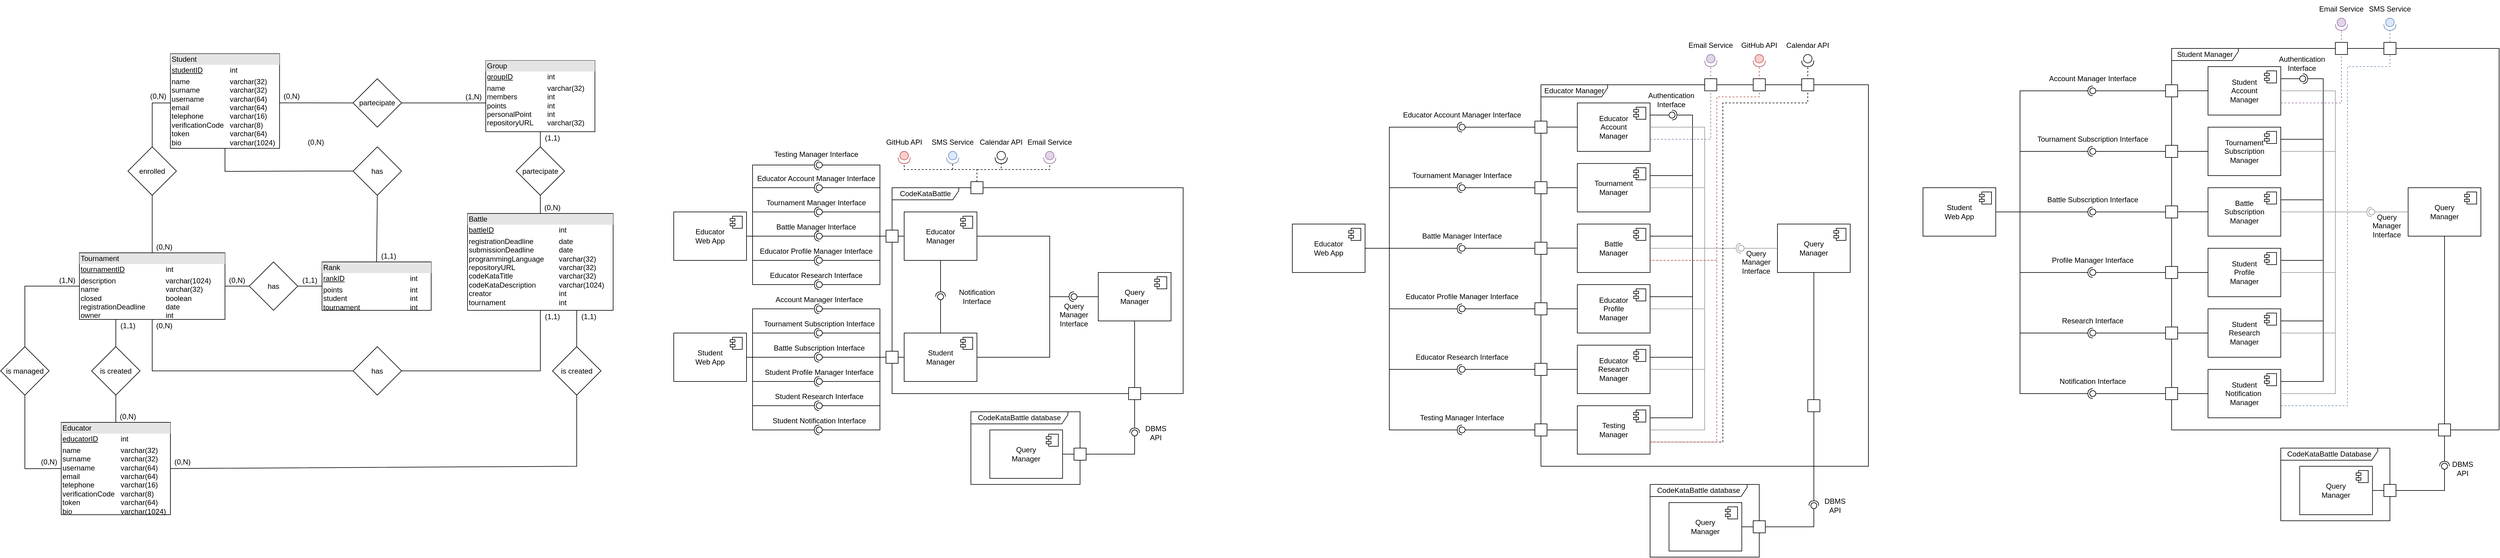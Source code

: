 <mxfile version="22.1.16" type="google">
  <diagram name="Pagina-1" id="XHgP9kCe-9kffht06hJH">
    <mxGraphModel grid="1" page="0" gridSize="10" guides="1" tooltips="1" connect="1" arrows="1" fold="1" pageScale="1" pageWidth="827" pageHeight="1169" math="1" shadow="0">
      <root>
        <mxCell id="0" />
        <mxCell id="1" parent="0" />
        <mxCell id="AD9h0x3ZnpMd-QSPCWr3-4" value="Educator&lt;br&gt;Web App" style="html=1;dropTarget=0;whiteSpace=wrap;" vertex="1" parent="1">
          <mxGeometry x="-1220" y="1280" width="120" height="80" as="geometry" />
        </mxCell>
        <mxCell id="AD9h0x3ZnpMd-QSPCWr3-5" value="" style="shape=module;jettyWidth=8;jettyHeight=4;" vertex="1" parent="AD9h0x3ZnpMd-QSPCWr3-4">
          <mxGeometry x="1" width="20" height="20" relative="1" as="geometry">
            <mxPoint x="-27" y="7" as="offset" />
          </mxGeometry>
        </mxCell>
        <mxCell id="AD9h0x3ZnpMd-QSPCWr3-6" value="Student&lt;br&gt;Web App" style="html=1;dropTarget=0;whiteSpace=wrap;" vertex="1" parent="1">
          <mxGeometry x="-1220" y="1480" width="120" height="80" as="geometry" />
        </mxCell>
        <mxCell id="AD9h0x3ZnpMd-QSPCWr3-7" value="" style="shape=module;jettyWidth=8;jettyHeight=4;" vertex="1" parent="AD9h0x3ZnpMd-QSPCWr3-6">
          <mxGeometry x="1" width="20" height="20" relative="1" as="geometry">
            <mxPoint x="-27" y="7" as="offset" />
          </mxGeometry>
        </mxCell>
        <mxCell id="AD9h0x3ZnpMd-QSPCWr3-8" value="CodeKataBattle" style="shape=umlFrame;whiteSpace=wrap;html=1;pointerEvents=0;width=110;height=20;" vertex="1" parent="1">
          <mxGeometry x="-860" y="1240" width="480" height="340" as="geometry" />
        </mxCell>
        <mxCell id="AD9h0x3ZnpMd-QSPCWr3-9" value="Educator &lt;br&gt;Manager" style="html=1;dropTarget=0;whiteSpace=wrap;" vertex="1" parent="1">
          <mxGeometry x="-840.03" y="1280" width="120" height="80" as="geometry" />
        </mxCell>
        <mxCell id="AD9h0x3ZnpMd-QSPCWr3-10" value="" style="shape=module;jettyWidth=8;jettyHeight=4;" vertex="1" parent="AD9h0x3ZnpMd-QSPCWr3-9">
          <mxGeometry x="1" width="20" height="20" relative="1" as="geometry">
            <mxPoint x="-27" y="7" as="offset" />
          </mxGeometry>
        </mxCell>
        <mxCell id="AD9h0x3ZnpMd-QSPCWr3-11" value="Student&lt;br&gt;Manager" style="html=1;dropTarget=0;whiteSpace=wrap;" vertex="1" parent="1">
          <mxGeometry x="-840.03" y="1480" width="120" height="80" as="geometry" />
        </mxCell>
        <mxCell id="AD9h0x3ZnpMd-QSPCWr3-12" value="" style="shape=module;jettyWidth=8;jettyHeight=4;" vertex="1" parent="AD9h0x3ZnpMd-QSPCWr3-11">
          <mxGeometry x="1" width="20" height="20" relative="1" as="geometry">
            <mxPoint x="-27" y="7" as="offset" />
          </mxGeometry>
        </mxCell>
        <mxCell id="AD9h0x3ZnpMd-QSPCWr3-19" value="" style="rounded=0;whiteSpace=wrap;html=1;" vertex="1" parent="1">
          <mxGeometry x="-469.97" y="1570" width="20" height="20" as="geometry" />
        </mxCell>
        <mxCell id="AD9h0x3ZnpMd-QSPCWr3-20" value="" style="rounded=0;orthogonalLoop=1;jettySize=auto;html=1;endArrow=halfCircle;endFill=0;endSize=6;strokeWidth=1;sketch=0;exitX=0.5;exitY=1;exitDx=0;exitDy=0;" edge="1" parent="1" source="AD9h0x3ZnpMd-QSPCWr3-19" target="AD9h0x3ZnpMd-QSPCWr3-22">
          <mxGeometry relative="1" as="geometry">
            <mxPoint x="-558.76" y="1510" as="sourcePoint" />
          </mxGeometry>
        </mxCell>
        <mxCell id="AD9h0x3ZnpMd-QSPCWr3-21" value="" style="rounded=0;orthogonalLoop=1;jettySize=auto;html=1;endArrow=oval;endFill=0;sketch=0;sourcePerimeterSpacing=0;targetPerimeterSpacing=0;endSize=10;exitX=1;exitY=0.5;exitDx=0;exitDy=0;" edge="1" parent="1" source="AD9h0x3ZnpMd-QSPCWr3-41" target="AD9h0x3ZnpMd-QSPCWr3-22">
          <mxGeometry relative="1" as="geometry">
            <mxPoint x="-648.76" y="1680" as="sourcePoint" />
            <Array as="points">
              <mxPoint x="-560" y="1680" />
              <mxPoint x="-460" y="1680" />
            </Array>
          </mxGeometry>
        </mxCell>
        <mxCell id="AD9h0x3ZnpMd-QSPCWr3-22" value="" style="ellipse;whiteSpace=wrap;html=1;align=center;aspect=fixed;fillColor=none;strokeColor=none;resizable=0;perimeter=centerPerimeter;rotatable=0;allowArrows=0;points=[];outlineConnect=1;" vertex="1" parent="1">
          <mxGeometry x="-464.97" y="1640" width="10" height="10" as="geometry" />
        </mxCell>
        <mxCell id="AD9h0x3ZnpMd-QSPCWr3-40" value="CodeKataBattle database" style="shape=umlFrame;whiteSpace=wrap;html=1;pointerEvents=0;width=160;height=20;" vertex="1" parent="1">
          <mxGeometry x="-730" y="1610" width="180" height="120" as="geometry" />
        </mxCell>
        <mxCell id="AD9h0x3ZnpMd-QSPCWr3-41" value="Query &lt;br&gt;Manager" style="html=1;dropTarget=0;whiteSpace=wrap;" vertex="1" parent="1">
          <mxGeometry x="-698.79" y="1640" width="120" height="80" as="geometry" />
        </mxCell>
        <mxCell id="AD9h0x3ZnpMd-QSPCWr3-42" value="" style="shape=module;jettyWidth=8;jettyHeight=4;" vertex="1" parent="AD9h0x3ZnpMd-QSPCWr3-41">
          <mxGeometry x="1" width="20" height="20" relative="1" as="geometry">
            <mxPoint x="-27" y="7" as="offset" />
          </mxGeometry>
        </mxCell>
        <mxCell id="AD9h0x3ZnpMd-QSPCWr3-23" value="" style="rounded=0;whiteSpace=wrap;html=1;" vertex="1" parent="1">
          <mxGeometry x="-560" y="1670" width="20" height="20" as="geometry" />
        </mxCell>
        <mxCell id="AD9h0x3ZnpMd-QSPCWr3-43" value="" style="rounded=0;orthogonalLoop=1;jettySize=auto;html=1;endArrow=halfCircle;endFill=0;endSize=6;strokeWidth=1;sketch=0;exitX=1;exitY=0.5;exitDx=0;exitDy=0;" edge="1" parent="1" source="AD9h0x3ZnpMd-QSPCWr3-9" target="AD9h0x3ZnpMd-QSPCWr3-45">
          <mxGeometry relative="1" as="geometry">
            <mxPoint x="-250" y="1385" as="sourcePoint" />
            <Array as="points">
              <mxPoint x="-600" y="1320" />
              <mxPoint x="-600" y="1420" />
            </Array>
          </mxGeometry>
        </mxCell>
        <mxCell id="AD9h0x3ZnpMd-QSPCWr3-44" value="" style="rounded=0;orthogonalLoop=1;jettySize=auto;html=1;endArrow=oval;endFill=0;sketch=0;sourcePerimeterSpacing=0;targetPerimeterSpacing=0;endSize=10;exitX=0.5;exitY=0;exitDx=0;exitDy=0;" edge="1" parent="1" source="AD9h0x3ZnpMd-QSPCWr3-19" target="AD9h0x3ZnpMd-QSPCWr3-45">
          <mxGeometry relative="1" as="geometry">
            <mxPoint x="-290" y="1385" as="sourcePoint" />
            <Array as="points">
              <mxPoint x="-460" y="1500" />
              <mxPoint x="-460" y="1420" />
            </Array>
          </mxGeometry>
        </mxCell>
        <mxCell id="AD9h0x3ZnpMd-QSPCWr3-45" value="" style="ellipse;whiteSpace=wrap;html=1;align=center;aspect=fixed;fillColor=none;strokeColor=none;resizable=0;perimeter=centerPerimeter;rotatable=0;allowArrows=0;points=[];outlineConnect=1;" vertex="1" parent="1">
          <mxGeometry x="-565" y="1415" width="10" height="10" as="geometry" />
        </mxCell>
        <mxCell id="AD9h0x3ZnpMd-QSPCWr3-46" value="" style="endArrow=none;html=1;rounded=0;exitX=1;exitY=0.5;exitDx=0;exitDy=0;" edge="1" parent="1" source="AD9h0x3ZnpMd-QSPCWr3-11">
          <mxGeometry width="50" height="50" relative="1" as="geometry">
            <mxPoint x="-300" y="1410" as="sourcePoint" />
            <mxPoint x="-600" y="1420" as="targetPoint" />
            <Array as="points">
              <mxPoint x="-600" y="1520" />
            </Array>
          </mxGeometry>
        </mxCell>
        <mxCell id="AD9h0x3ZnpMd-QSPCWr3-17" value="Query &lt;br&gt;Manager" style="html=1;dropTarget=0;whiteSpace=wrap;" vertex="1" parent="1">
          <mxGeometry x="-519.97" y="1380" width="120" height="80" as="geometry" />
        </mxCell>
        <mxCell id="AD9h0x3ZnpMd-QSPCWr3-18" value="" style="shape=module;jettyWidth=8;jettyHeight=4;" vertex="1" parent="AD9h0x3ZnpMd-QSPCWr3-17">
          <mxGeometry x="1" width="20" height="20" relative="1" as="geometry">
            <mxPoint x="-27" y="7" as="offset" />
          </mxGeometry>
        </mxCell>
        <mxCell id="AD9h0x3ZnpMd-QSPCWr3-47" value="DBMS API" style="text;html=1;strokeColor=none;fillColor=none;align=center;verticalAlign=middle;whiteSpace=wrap;rounded=0;" vertex="1" parent="1">
          <mxGeometry x="-450" y="1630" width="50.03" height="30" as="geometry" />
        </mxCell>
        <mxCell id="AD9h0x3ZnpMd-QSPCWr3-48" value="Query Manager Interface" style="text;html=1;strokeColor=none;fillColor=none;align=center;verticalAlign=middle;whiteSpace=wrap;rounded=0;" vertex="1" parent="1">
          <mxGeometry x="-600.06" y="1430" width="80.06" height="40" as="geometry" />
        </mxCell>
        <mxCell id="AD9h0x3ZnpMd-QSPCWr3-54" value="" style="shape=providedRequiredInterface;html=1;verticalLabelPosition=bottom;sketch=0;rotation=90;" vertex="1" parent="1">
          <mxGeometry x="-690" y="1180" width="20" height="20" as="geometry" />
        </mxCell>
        <mxCell id="AD9h0x3ZnpMd-QSPCWr3-56" value="" style="endArrow=none;dashed=1;html=1;rounded=0;entryX=1;entryY=0.5;entryDx=0;entryDy=0;entryPerimeter=0;" edge="1" parent="1">
          <mxGeometry width="50" height="50" relative="1" as="geometry">
            <mxPoint x="-760" y="1210" as="sourcePoint" />
            <mxPoint x="-760" y="1200" as="targetPoint" />
            <Array as="points" />
          </mxGeometry>
        </mxCell>
        <mxCell id="AD9h0x3ZnpMd-QSPCWr3-57" value="" style="endArrow=none;dashed=1;html=1;rounded=0;entryX=1;entryY=0.5;entryDx=0;entryDy=0;entryPerimeter=0;" edge="1" parent="1" target="AD9h0x3ZnpMd-QSPCWr3-54">
          <mxGeometry width="50" height="50" relative="1" as="geometry">
            <mxPoint x="-720" y="1210" as="sourcePoint" />
            <mxPoint x="-710" y="1210" as="targetPoint" />
            <Array as="points">
              <mxPoint x="-680" y="1210" />
            </Array>
          </mxGeometry>
        </mxCell>
        <mxCell id="AD9h0x3ZnpMd-QSPCWr3-58" value="" style="endArrow=none;dashed=1;html=1;rounded=0;entryX=1;entryY=0.5;entryDx=0;entryDy=0;entryPerimeter=0;" edge="1" parent="1">
          <mxGeometry width="50" height="50" relative="1" as="geometry">
            <mxPoint x="-680" y="1210" as="sourcePoint" />
            <mxPoint x="-600" y="1200" as="targetPoint" />
            <Array as="points">
              <mxPoint x="-600" y="1210" />
            </Array>
          </mxGeometry>
        </mxCell>
        <mxCell id="AD9h0x3ZnpMd-QSPCWr3-61" value="" style="endArrow=none;dashed=1;html=1;rounded=0;entryX=1;entryY=0.5;entryDx=0;entryDy=0;entryPerimeter=0;exitX=0.5;exitY=0;exitDx=0;exitDy=0;" edge="1" parent="1" source="AD9h0x3ZnpMd-QSPCWr3-79">
          <mxGeometry width="50" height="50" relative="1" as="geometry">
            <mxPoint x="-760" y="1220" as="sourcePoint" />
            <mxPoint x="-840" y="1200" as="targetPoint" />
            <Array as="points">
              <mxPoint x="-720" y="1210" />
              <mxPoint x="-780" y="1210" />
              <mxPoint x="-840" y="1210" />
            </Array>
          </mxGeometry>
        </mxCell>
        <mxCell id="AD9h0x3ZnpMd-QSPCWr3-62" value="GitHub API" style="text;html=1;strokeColor=none;fillColor=none;align=center;verticalAlign=middle;whiteSpace=wrap;rounded=0;" vertex="1" parent="1">
          <mxGeometry x="-880" y="1150" width="80" height="30" as="geometry" />
        </mxCell>
        <mxCell id="AD9h0x3ZnpMd-QSPCWr3-63" value="SMS Service" style="text;html=1;strokeColor=none;fillColor=none;align=center;verticalAlign=middle;whiteSpace=wrap;rounded=0;" vertex="1" parent="1">
          <mxGeometry x="-800" y="1150" width="80" height="30" as="geometry" />
        </mxCell>
        <mxCell id="AD9h0x3ZnpMd-QSPCWr3-64" value="Calendar API" style="text;html=1;strokeColor=none;fillColor=none;align=center;verticalAlign=middle;whiteSpace=wrap;rounded=0;" vertex="1" parent="1">
          <mxGeometry x="-720.03" y="1150" width="80.03" height="30" as="geometry" />
        </mxCell>
        <mxCell id="AD9h0x3ZnpMd-QSPCWr3-65" value="Email Service" style="text;html=1;strokeColor=none;fillColor=none;align=center;verticalAlign=middle;whiteSpace=wrap;rounded=0;" vertex="1" parent="1">
          <mxGeometry x="-640" y="1150" width="80" height="30" as="geometry" />
        </mxCell>
        <mxCell id="AD9h0x3ZnpMd-QSPCWr3-79" value="" style="rounded=0;whiteSpace=wrap;html=1;" vertex="1" parent="1">
          <mxGeometry x="-730" y="1230" width="20" height="20" as="geometry" />
        </mxCell>
        <mxCell id="AD9h0x3ZnpMd-QSPCWr3-85" style="edgeStyle=orthogonalEdgeStyle;rounded=0;orthogonalLoop=1;jettySize=auto;html=1;entryX=0;entryY=0.5;entryDx=0;entryDy=0;endArrow=none;endFill=0;" edge="1" parent="1" source="AD9h0x3ZnpMd-QSPCWr3-81" target="AD9h0x3ZnpMd-QSPCWr3-9">
          <mxGeometry relative="1" as="geometry">
            <Array as="points">
              <mxPoint x="-840" y="1320" />
              <mxPoint x="-840" y="1320" />
            </Array>
          </mxGeometry>
        </mxCell>
        <mxCell id="AD9h0x3ZnpMd-QSPCWr3-81" value="" style="rounded=0;whiteSpace=wrap;html=1;" vertex="1" parent="1">
          <mxGeometry x="-870" y="1310" width="20" height="20" as="geometry" />
        </mxCell>
        <mxCell id="AD9h0x3ZnpMd-QSPCWr3-83" style="edgeStyle=orthogonalEdgeStyle;rounded=0;orthogonalLoop=1;jettySize=auto;html=1;entryX=0;entryY=0.5;entryDx=0;entryDy=0;endArrow=none;endFill=0;" edge="1" parent="1" target="AD9h0x3ZnpMd-QSPCWr3-11">
          <mxGeometry relative="1" as="geometry">
            <mxPoint x="-850" y="1520" as="sourcePoint" />
          </mxGeometry>
        </mxCell>
        <mxCell id="AD9h0x3ZnpMd-QSPCWr3-82" value="" style="rounded=0;whiteSpace=wrap;html=1;" vertex="1" parent="1">
          <mxGeometry x="-870" y="1510" width="20" height="20" as="geometry" />
        </mxCell>
        <mxCell id="AD9h0x3ZnpMd-QSPCWr3-89" value="" style="rounded=0;orthogonalLoop=1;jettySize=auto;html=1;endArrow=halfCircle;endFill=0;endSize=6;strokeWidth=1;sketch=0;" edge="1" parent="1" target="AD9h0x3ZnpMd-QSPCWr3-91">
          <mxGeometry relative="1" as="geometry">
            <mxPoint x="-1090" y="1280" as="sourcePoint" />
            <Array as="points" />
          </mxGeometry>
        </mxCell>
        <mxCell id="AD9h0x3ZnpMd-QSPCWr3-90" value="" style="rounded=0;orthogonalLoop=1;jettySize=auto;html=1;endArrow=oval;endFill=0;sketch=0;sourcePerimeterSpacing=0;targetPerimeterSpacing=0;endSize=10;" edge="1" parent="1" target="AD9h0x3ZnpMd-QSPCWr3-91">
          <mxGeometry relative="1" as="geometry">
            <mxPoint x="-880" y="1280" as="sourcePoint" />
            <Array as="points">
              <mxPoint x="-960" y="1280" />
            </Array>
          </mxGeometry>
        </mxCell>
        <mxCell id="AD9h0x3ZnpMd-QSPCWr3-91" value="" style="ellipse;whiteSpace=wrap;html=1;align=center;aspect=fixed;fillColor=none;strokeColor=none;resizable=0;perimeter=centerPerimeter;rotatable=0;allowArrows=0;points=[];outlineConnect=1;" vertex="1" parent="1">
          <mxGeometry x="-985" y="1275" width="10" height="10" as="geometry" />
        </mxCell>
        <mxCell id="AD9h0x3ZnpMd-QSPCWr3-92" value="" style="rounded=0;orthogonalLoop=1;jettySize=auto;html=1;endArrow=halfCircle;endFill=0;endSize=6;strokeWidth=1;sketch=0;" edge="1" parent="1" target="AD9h0x3ZnpMd-QSPCWr3-94">
          <mxGeometry relative="1" as="geometry">
            <mxPoint x="-1090" y="1360" as="sourcePoint" />
            <Array as="points" />
          </mxGeometry>
        </mxCell>
        <mxCell id="AD9h0x3ZnpMd-QSPCWr3-93" value="" style="rounded=0;orthogonalLoop=1;jettySize=auto;html=1;endArrow=oval;endFill=0;sketch=0;sourcePerimeterSpacing=0;targetPerimeterSpacing=0;endSize=10;" edge="1" parent="1" target="AD9h0x3ZnpMd-QSPCWr3-94">
          <mxGeometry relative="1" as="geometry">
            <mxPoint x="-880" y="1315" as="sourcePoint" />
            <Array as="points">
              <mxPoint x="-880" y="1360" />
              <mxPoint x="-960" y="1360" />
            </Array>
          </mxGeometry>
        </mxCell>
        <mxCell id="AD9h0x3ZnpMd-QSPCWr3-94" value="" style="ellipse;whiteSpace=wrap;html=1;align=center;aspect=fixed;fillColor=none;strokeColor=none;resizable=0;perimeter=centerPerimeter;rotatable=0;allowArrows=0;points=[];outlineConnect=1;" vertex="1" parent="1">
          <mxGeometry x="-985" y="1355" width="10" height="10" as="geometry" />
        </mxCell>
        <mxCell id="AD9h0x3ZnpMd-QSPCWr3-95" value="" style="rounded=0;orthogonalLoop=1;jettySize=auto;html=1;endArrow=halfCircle;endFill=0;endSize=6;strokeWidth=1;sketch=0;" edge="1" parent="1" target="AD9h0x3ZnpMd-QSPCWr3-97">
          <mxGeometry relative="1" as="geometry">
            <mxPoint x="-1090" y="1315" as="sourcePoint" />
            <Array as="points">
              <mxPoint x="-1090" y="1240" />
            </Array>
          </mxGeometry>
        </mxCell>
        <mxCell id="AD9h0x3ZnpMd-QSPCWr3-96" value="" style="rounded=0;orthogonalLoop=1;jettySize=auto;html=1;endArrow=oval;endFill=0;sketch=0;sourcePerimeterSpacing=0;targetPerimeterSpacing=0;endSize=10;exitX=0;exitY=0.5;exitDx=0;exitDy=0;" edge="1" parent="1" source="AD9h0x3ZnpMd-QSPCWr3-81" target="AD9h0x3ZnpMd-QSPCWr3-97">
          <mxGeometry relative="1" as="geometry">
            <mxPoint x="-870" y="1315" as="sourcePoint" />
            <Array as="points">
              <mxPoint x="-880" y="1320" />
              <mxPoint x="-880" y="1275" />
              <mxPoint x="-880" y="1240" />
              <mxPoint x="-960" y="1240" />
            </Array>
          </mxGeometry>
        </mxCell>
        <mxCell id="AD9h0x3ZnpMd-QSPCWr3-97" value="" style="ellipse;whiteSpace=wrap;html=1;align=center;aspect=fixed;fillColor=none;strokeColor=none;resizable=0;perimeter=centerPerimeter;rotatable=0;allowArrows=0;points=[];outlineConnect=1;" vertex="1" parent="1">
          <mxGeometry x="-985" y="1235" width="10" height="10" as="geometry" />
        </mxCell>
        <mxCell id="AD9h0x3ZnpMd-QSPCWr3-101" value="" style="rounded=0;orthogonalLoop=1;jettySize=auto;html=1;endArrow=halfCircle;endFill=0;endSize=6;strokeWidth=1;sketch=0;exitX=1;exitY=0.5;exitDx=0;exitDy=0;" edge="1" parent="1" source="AD9h0x3ZnpMd-QSPCWr3-4" target="AD9h0x3ZnpMd-QSPCWr3-103">
          <mxGeometry relative="1" as="geometry">
            <mxPoint x="-1100" y="1325" as="sourcePoint" />
            <Array as="points" />
          </mxGeometry>
        </mxCell>
        <mxCell id="AD9h0x3ZnpMd-QSPCWr3-102" value="" style="rounded=0;orthogonalLoop=1;jettySize=auto;html=1;endArrow=oval;endFill=0;sketch=0;sourcePerimeterSpacing=0;targetPerimeterSpacing=0;endSize=10;exitX=1;exitY=1;exitDx=0;exitDy=0;" edge="1" parent="1" source="AD9h0x3ZnpMd-QSPCWr3-106" target="AD9h0x3ZnpMd-QSPCWr3-103">
          <mxGeometry relative="1" as="geometry">
            <mxPoint x="-870" y="1320" as="sourcePoint" />
            <Array as="points">
              <mxPoint x="-880" y="1320" />
              <mxPoint x="-960" y="1320" />
            </Array>
          </mxGeometry>
        </mxCell>
        <mxCell id="AD9h0x3ZnpMd-QSPCWr3-103" value="" style="ellipse;whiteSpace=wrap;html=1;align=center;aspect=fixed;fillColor=none;strokeColor=none;resizable=0;perimeter=centerPerimeter;rotatable=0;allowArrows=0;points=[];outlineConnect=1;" vertex="1" parent="1">
          <mxGeometry x="-985" y="1315" width="10" height="10" as="geometry" />
        </mxCell>
        <mxCell id="AD9h0x3ZnpMd-QSPCWr3-104" value="Educator Account Manager Interface" style="text;html=1;strokeColor=none;fillColor=none;align=center;verticalAlign=middle;whiteSpace=wrap;rounded=0;" vertex="1" parent="1">
          <mxGeometry x="-1090" y="1215" width="210" height="20" as="geometry" />
        </mxCell>
        <mxCell id="AD9h0x3ZnpMd-QSPCWr3-105" value="Tournament Manager Interface" style="text;html=1;strokeColor=none;fillColor=none;align=center;verticalAlign=middle;whiteSpace=wrap;rounded=0;" vertex="1" parent="1">
          <mxGeometry x="-1090" y="1255" width="210" height="20" as="geometry" />
        </mxCell>
        <mxCell id="AD9h0x3ZnpMd-QSPCWr3-106" value="Battle Manager Interface" style="text;html=1;strokeColor=none;fillColor=none;align=center;verticalAlign=middle;whiteSpace=wrap;rounded=0;" vertex="1" parent="1">
          <mxGeometry x="-1090" y="1295" width="210" height="20" as="geometry" />
        </mxCell>
        <mxCell id="AD9h0x3ZnpMd-QSPCWr3-107" value="Educator Profile Manager Interface" style="text;html=1;strokeColor=none;fillColor=none;align=center;verticalAlign=middle;whiteSpace=wrap;rounded=0;" vertex="1" parent="1">
          <mxGeometry x="-1090" y="1335" width="210" height="20" as="geometry" />
        </mxCell>
        <mxCell id="AD9h0x3ZnpMd-QSPCWr3-109" value="" style="rounded=0;orthogonalLoop=1;jettySize=auto;html=1;endArrow=halfCircle;endFill=0;endSize=6;strokeWidth=1;sketch=0;" edge="1" parent="1" target="AD9h0x3ZnpMd-QSPCWr3-111">
          <mxGeometry relative="1" as="geometry">
            <mxPoint x="-1090" y="1315" as="sourcePoint" />
            <Array as="points">
              <mxPoint x="-1090" y="1375" />
              <mxPoint x="-1090" y="1400" />
            </Array>
          </mxGeometry>
        </mxCell>
        <mxCell id="AD9h0x3ZnpMd-QSPCWr3-110" value="" style="rounded=0;orthogonalLoop=1;jettySize=auto;html=1;endArrow=oval;endFill=0;sketch=0;sourcePerimeterSpacing=0;targetPerimeterSpacing=0;endSize=10;exitX=1;exitY=0.5;exitDx=0;exitDy=0;" edge="1" parent="1" source="AD9h0x3ZnpMd-QSPCWr3-106" target="AD9h0x3ZnpMd-QSPCWr3-111">
          <mxGeometry relative="1" as="geometry">
            <mxPoint x="-870" y="1400" as="sourcePoint" />
            <Array as="points">
              <mxPoint x="-880" y="1400" />
              <mxPoint x="-960" y="1400" />
            </Array>
          </mxGeometry>
        </mxCell>
        <mxCell id="AD9h0x3ZnpMd-QSPCWr3-111" value="" style="ellipse;whiteSpace=wrap;html=1;align=center;aspect=fixed;fillColor=none;strokeColor=none;resizable=0;perimeter=centerPerimeter;rotatable=0;allowArrows=0;points=[];outlineConnect=1;" vertex="1" parent="1">
          <mxGeometry x="-985" y="1395" width="10" height="10" as="geometry" />
        </mxCell>
        <mxCell id="AD9h0x3ZnpMd-QSPCWr3-112" value="Educator Research Interface" style="text;html=1;strokeColor=none;fillColor=none;align=center;verticalAlign=middle;whiteSpace=wrap;rounded=0;" vertex="1" parent="1">
          <mxGeometry x="-1090" y="1375" width="210" height="20" as="geometry" />
        </mxCell>
        <mxCell id="AD9h0x3ZnpMd-QSPCWr3-114" value="" style="rounded=0;orthogonalLoop=1;jettySize=auto;html=1;endArrow=halfCircle;endFill=0;endSize=6;strokeWidth=1;sketch=0;" edge="1" parent="1" target="AD9h0x3ZnpMd-QSPCWr3-116">
          <mxGeometry relative="1" as="geometry">
            <mxPoint x="-1090" y="1480" as="sourcePoint" />
            <Array as="points" />
          </mxGeometry>
        </mxCell>
        <mxCell id="AD9h0x3ZnpMd-QSPCWr3-115" value="" style="rounded=0;orthogonalLoop=1;jettySize=auto;html=1;endArrow=oval;endFill=0;sketch=0;sourcePerimeterSpacing=0;targetPerimeterSpacing=0;endSize=10;" edge="1" parent="1" target="AD9h0x3ZnpMd-QSPCWr3-116">
          <mxGeometry relative="1" as="geometry">
            <mxPoint x="-880" y="1480" as="sourcePoint" />
            <Array as="points">
              <mxPoint x="-960" y="1480" />
            </Array>
          </mxGeometry>
        </mxCell>
        <mxCell id="AD9h0x3ZnpMd-QSPCWr3-116" value="" style="ellipse;whiteSpace=wrap;html=1;align=center;aspect=fixed;fillColor=none;strokeColor=none;resizable=0;perimeter=centerPerimeter;rotatable=0;allowArrows=0;points=[];outlineConnect=1;" vertex="1" parent="1">
          <mxGeometry x="-985" y="1475" width="10" height="10" as="geometry" />
        </mxCell>
        <mxCell id="AD9h0x3ZnpMd-QSPCWr3-117" value="" style="rounded=0;orthogonalLoop=1;jettySize=auto;html=1;endArrow=halfCircle;endFill=0;endSize=6;strokeWidth=1;sketch=0;" edge="1" parent="1" target="AD9h0x3ZnpMd-QSPCWr3-119">
          <mxGeometry relative="1" as="geometry">
            <mxPoint x="-1090" y="1560" as="sourcePoint" />
            <Array as="points" />
          </mxGeometry>
        </mxCell>
        <mxCell id="AD9h0x3ZnpMd-QSPCWr3-118" value="" style="rounded=0;orthogonalLoop=1;jettySize=auto;html=1;endArrow=oval;endFill=0;sketch=0;sourcePerimeterSpacing=0;targetPerimeterSpacing=0;endSize=10;" edge="1" parent="1" target="AD9h0x3ZnpMd-QSPCWr3-119">
          <mxGeometry relative="1" as="geometry">
            <mxPoint x="-880" y="1560" as="sourcePoint" />
            <Array as="points">
              <mxPoint x="-960" y="1560" />
            </Array>
          </mxGeometry>
        </mxCell>
        <mxCell id="AD9h0x3ZnpMd-QSPCWr3-119" value="" style="ellipse;whiteSpace=wrap;html=1;align=center;aspect=fixed;fillColor=none;strokeColor=none;resizable=0;perimeter=centerPerimeter;rotatable=0;allowArrows=0;points=[];outlineConnect=1;" vertex="1" parent="1">
          <mxGeometry x="-985" y="1555" width="10" height="10" as="geometry" />
        </mxCell>
        <mxCell id="AD9h0x3ZnpMd-QSPCWr3-120" value="" style="rounded=0;orthogonalLoop=1;jettySize=auto;html=1;endArrow=halfCircle;endFill=0;endSize=6;strokeWidth=1;sketch=0;" edge="1" parent="1" target="AD9h0x3ZnpMd-QSPCWr3-122">
          <mxGeometry relative="1" as="geometry">
            <mxPoint x="-1090" y="1515" as="sourcePoint" />
            <Array as="points">
              <mxPoint x="-1090" y="1440" />
            </Array>
          </mxGeometry>
        </mxCell>
        <mxCell id="AD9h0x3ZnpMd-QSPCWr3-121" value="" style="rounded=0;orthogonalLoop=1;jettySize=auto;html=1;endArrow=oval;endFill=0;sketch=0;sourcePerimeterSpacing=0;targetPerimeterSpacing=0;endSize=10;" edge="1" parent="1" target="AD9h0x3ZnpMd-QSPCWr3-122">
          <mxGeometry relative="1" as="geometry">
            <mxPoint x="-880" y="1515" as="sourcePoint" />
            <Array as="points">
              <mxPoint x="-880" y="1440" />
              <mxPoint x="-960" y="1440" />
            </Array>
          </mxGeometry>
        </mxCell>
        <mxCell id="AD9h0x3ZnpMd-QSPCWr3-122" value="" style="ellipse;whiteSpace=wrap;html=1;align=center;aspect=fixed;fillColor=none;strokeColor=none;resizable=0;perimeter=centerPerimeter;rotatable=0;allowArrows=0;points=[];outlineConnect=1;" vertex="1" parent="1">
          <mxGeometry x="-985" y="1435" width="10" height="10" as="geometry" />
        </mxCell>
        <mxCell id="AD9h0x3ZnpMd-QSPCWr3-123" value="" style="rounded=0;orthogonalLoop=1;jettySize=auto;html=1;endArrow=halfCircle;endFill=0;endSize=6;strokeWidth=1;sketch=0;exitX=1;exitY=0.5;exitDx=0;exitDy=0;" edge="1" parent="1" source="AD9h0x3ZnpMd-QSPCWr3-6" target="AD9h0x3ZnpMd-QSPCWr3-125">
          <mxGeometry relative="1" as="geometry">
            <mxPoint x="-1100" y="1515" as="sourcePoint" />
            <Array as="points">
              <mxPoint x="-1090" y="1520" />
            </Array>
          </mxGeometry>
        </mxCell>
        <mxCell id="AD9h0x3ZnpMd-QSPCWr3-124" value="" style="rounded=0;orthogonalLoop=1;jettySize=auto;html=1;endArrow=oval;endFill=0;sketch=0;sourcePerimeterSpacing=0;targetPerimeterSpacing=0;endSize=10;exitX=0;exitY=0.5;exitDx=0;exitDy=0;" edge="1" parent="1" source="AD9h0x3ZnpMd-QSPCWr3-82" target="AD9h0x3ZnpMd-QSPCWr3-125">
          <mxGeometry relative="1" as="geometry">
            <mxPoint x="-870" y="1515" as="sourcePoint" />
            <Array as="points">
              <mxPoint x="-880" y="1520" />
              <mxPoint x="-960" y="1520" />
            </Array>
          </mxGeometry>
        </mxCell>
        <mxCell id="AD9h0x3ZnpMd-QSPCWr3-125" value="" style="ellipse;whiteSpace=wrap;html=1;align=center;aspect=fixed;fillColor=none;strokeColor=none;resizable=0;perimeter=centerPerimeter;rotatable=0;allowArrows=0;points=[];outlineConnect=1;" vertex="1" parent="1">
          <mxGeometry x="-985" y="1515" width="10" height="10" as="geometry" />
        </mxCell>
        <mxCell id="AD9h0x3ZnpMd-QSPCWr3-126" value="Account Manager Interface" style="text;html=1;strokeColor=none;fillColor=none;align=center;verticalAlign=middle;whiteSpace=wrap;rounded=0;" vertex="1" parent="1">
          <mxGeometry x="-1080" y="1415" width="200" height="20" as="geometry" />
        </mxCell>
        <mxCell id="AD9h0x3ZnpMd-QSPCWr3-127" value="Tournament Subscription Interface" style="text;html=1;strokeColor=none;fillColor=none;align=center;verticalAlign=middle;whiteSpace=wrap;rounded=0;" vertex="1" parent="1">
          <mxGeometry x="-1080" y="1455" width="200" height="20" as="geometry" />
        </mxCell>
        <mxCell id="AD9h0x3ZnpMd-QSPCWr3-128" value="Battle Subscription Interface" style="text;html=1;strokeColor=none;fillColor=none;align=center;verticalAlign=middle;whiteSpace=wrap;rounded=0;" vertex="1" parent="1">
          <mxGeometry x="-1080" y="1495" width="200" height="20" as="geometry" />
        </mxCell>
        <mxCell id="AD9h0x3ZnpMd-QSPCWr3-129" value="Student&amp;nbsp;Profile Manager Interface" style="text;html=1;strokeColor=none;fillColor=none;align=center;verticalAlign=middle;whiteSpace=wrap;rounded=0;" vertex="1" parent="1">
          <mxGeometry x="-1080" y="1535" width="200" height="20" as="geometry" />
        </mxCell>
        <mxCell id="AD9h0x3ZnpMd-QSPCWr3-130" value="" style="rounded=0;orthogonalLoop=1;jettySize=auto;html=1;endArrow=halfCircle;endFill=0;endSize=6;strokeWidth=1;sketch=0;" edge="1" parent="1" target="AD9h0x3ZnpMd-QSPCWr3-132">
          <mxGeometry relative="1" as="geometry">
            <mxPoint x="-1090" y="1515" as="sourcePoint" />
            <Array as="points">
              <mxPoint x="-1090" y="1600" />
            </Array>
          </mxGeometry>
        </mxCell>
        <mxCell id="AD9h0x3ZnpMd-QSPCWr3-131" value="" style="rounded=0;orthogonalLoop=1;jettySize=auto;html=1;endArrow=oval;endFill=0;sketch=0;sourcePerimeterSpacing=0;targetPerimeterSpacing=0;endSize=10;" edge="1" parent="1" target="AD9h0x3ZnpMd-QSPCWr3-132">
          <mxGeometry relative="1" as="geometry">
            <mxPoint x="-880" y="1515" as="sourcePoint" />
            <Array as="points">
              <mxPoint x="-880" y="1600" />
              <mxPoint x="-960" y="1600" />
            </Array>
          </mxGeometry>
        </mxCell>
        <mxCell id="AD9h0x3ZnpMd-QSPCWr3-132" value="" style="ellipse;whiteSpace=wrap;html=1;align=center;aspect=fixed;fillColor=none;strokeColor=none;resizable=0;perimeter=centerPerimeter;rotatable=0;allowArrows=0;points=[];outlineConnect=1;" vertex="1" parent="1">
          <mxGeometry x="-985" y="1595" width="10" height="10" as="geometry" />
        </mxCell>
        <mxCell id="AD9h0x3ZnpMd-QSPCWr3-133" value="Student&amp;nbsp;Research Interface" style="text;html=1;strokeColor=none;fillColor=none;align=center;verticalAlign=middle;whiteSpace=wrap;rounded=0;" vertex="1" parent="1">
          <mxGeometry x="-1080" y="1575" width="200" height="20" as="geometry" />
        </mxCell>
        <mxCell id="AD9h0x3ZnpMd-QSPCWr3-183" value="&lt;div style=&quot;box-sizing:border-box;width:100%;background:#e4e4e4;padding:2px;&quot;&gt;Student&lt;/div&gt;&lt;table style=&quot;width:100%;font-size:1em;&quot; cellpadding=&quot;2&quot; cellspacing=&quot;0&quot;&gt;&lt;tbody&gt;&lt;tr&gt;&lt;td&gt;&lt;u&gt;studentID&lt;/u&gt;&lt;/td&gt;&lt;td&gt;int&lt;/td&gt;&lt;/tr&gt;&lt;tr&gt;&lt;td&gt;name&lt;br&gt;surname&lt;br&gt;username&lt;br&gt;email&amp;nbsp;&lt;br&gt;telephone&lt;br&gt;verificationCode&lt;br&gt;token&lt;br&gt;bio&lt;/td&gt;&lt;td&gt;varchar(32)&lt;br&gt;varchar(32)&lt;br&gt;varchar(64)&lt;br&gt;varchar(64)&lt;br&gt;varchar(16)&lt;br&gt;varchar(8)&lt;br&gt;varchar(64)&lt;br&gt;varchar(1024)&lt;/td&gt;&lt;/tr&gt;&lt;tr&gt;&lt;td&gt;&lt;/td&gt;&lt;td&gt;&lt;br&gt;&lt;/td&gt;&lt;/tr&gt;&lt;/tbody&gt;&lt;/table&gt;" style="verticalAlign=top;align=left;overflow=fill;html=1;whiteSpace=wrap;" vertex="1" parent="1">
          <mxGeometry x="-2050" y="1018.75" width="180" height="156.25" as="geometry" />
        </mxCell>
        <mxCell id="AD9h0x3ZnpMd-QSPCWr3-184" value="&lt;div style=&quot;box-sizing:border-box;width:100%;background:#e4e4e4;padding:2px;&quot;&gt;Educator&lt;/div&gt;&lt;table style=&quot;width:100%;font-size:1em;&quot; cellpadding=&quot;2&quot; cellspacing=&quot;0&quot;&gt;&lt;tbody&gt;&lt;tr&gt;&lt;td&gt;&lt;u&gt;educatorID&lt;/u&gt;&lt;/td&gt;&lt;td&gt;int&lt;/td&gt;&lt;/tr&gt;&lt;tr&gt;&lt;td&gt;name&lt;br&gt;surname&lt;br&gt;username&lt;br&gt;email&amp;nbsp;&lt;br&gt;telephone&lt;br&gt;verificationCode&lt;br style=&quot;border-color: var(--border-color);&quot;&gt;token&lt;br style=&quot;border-color: var(--border-color);&quot;&gt;bio&lt;br&gt;&lt;/td&gt;&lt;td&gt;varchar(32)&lt;br&gt;varchar(32)&lt;br&gt;varchar(64)&lt;br&gt;varchar(64)&lt;br&gt;varchar(16)&lt;br&gt;varchar(8)&lt;br style=&quot;border-color: var(--border-color);&quot;&gt;varchar(64)&lt;br style=&quot;border-color: var(--border-color);&quot;&gt;varchar(1024)&lt;br&gt;&lt;/td&gt;&lt;/tr&gt;&lt;tr&gt;&lt;td&gt;&lt;/td&gt;&lt;td&gt;&lt;br&gt;&lt;/td&gt;&lt;/tr&gt;&lt;/tbody&gt;&lt;/table&gt;" style="verticalAlign=top;align=left;overflow=fill;html=1;whiteSpace=wrap;" vertex="1" parent="1">
          <mxGeometry x="-2230" y="1627.5" width="180" height="152.5" as="geometry" />
        </mxCell>
        <mxCell id="AD9h0x3ZnpMd-QSPCWr3-185" value="&lt;div style=&quot;box-sizing:border-box;width:100%;background:#e4e4e4;padding:2px;&quot;&gt;Battle&lt;/div&gt;&lt;table style=&quot;width:100%;font-size:1em;&quot; cellpadding=&quot;2&quot; cellspacing=&quot;0&quot;&gt;&lt;tbody&gt;&lt;tr&gt;&lt;td&gt;&lt;u&gt;battleID&lt;/u&gt;&lt;/td&gt;&lt;td&gt;int&lt;/td&gt;&lt;/tr&gt;&lt;tr&gt;&lt;td&gt;registrationDeadline&lt;br&gt;submissionDeadline&lt;br&gt;programmingLanguage&lt;br&gt;repositoryURL&lt;br&gt;codeKataTitle&lt;br style=&quot;border-color: var(--border-color);&quot;&gt;codeKataDescription&lt;br&gt;creator&lt;br&gt;tournament&lt;br&gt;&lt;/td&gt;&lt;td&gt;date&lt;br&gt;date&lt;br&gt;varchar(32)&lt;br&gt;varchar(32)&lt;br&gt;varchar(32)&lt;br style=&quot;border-color: var(--border-color);&quot;&gt;varchar(1024)&lt;br&gt;int&lt;br&gt;int&lt;br&gt;&lt;/td&gt;&lt;/tr&gt;&lt;tr&gt;&lt;td&gt;&lt;br&gt;&lt;/td&gt;&lt;td&gt;&lt;br&gt;&lt;/td&gt;&lt;/tr&gt;&lt;/tbody&gt;&lt;/table&gt;" style="verticalAlign=top;align=left;overflow=fill;html=1;whiteSpace=wrap;" vertex="1" parent="1">
          <mxGeometry x="-1560.03" y="1282.5" width="240.06" height="160" as="geometry" />
        </mxCell>
        <mxCell id="4x0ez4NX0Yn1UyqmOjq3-1" value="Educator&lt;br&gt;Web App" style="html=1;dropTarget=0;whiteSpace=wrap;" vertex="1" parent="1">
          <mxGeometry x="-200" y="1300" width="120" height="80" as="geometry" />
        </mxCell>
        <mxCell id="4x0ez4NX0Yn1UyqmOjq3-2" value="" style="shape=module;jettyWidth=8;jettyHeight=4;" vertex="1" parent="4x0ez4NX0Yn1UyqmOjq3-1">
          <mxGeometry x="1" width="20" height="20" relative="1" as="geometry">
            <mxPoint x="-27" y="7" as="offset" />
          </mxGeometry>
        </mxCell>
        <mxCell id="4x0ez4NX0Yn1UyqmOjq3-4" value="" style="rounded=0;orthogonalLoop=1;jettySize=auto;html=1;endArrow=halfCircle;endFill=0;endSize=6;strokeWidth=1;sketch=0;" edge="1" parent="1" target="4x0ez4NX0Yn1UyqmOjq3-6">
          <mxGeometry relative="1" as="geometry">
            <mxPoint x="-40" y="1240" as="sourcePoint" />
            <Array as="points" />
          </mxGeometry>
        </mxCell>
        <mxCell id="4x0ez4NX0Yn1UyqmOjq3-5" value="" style="rounded=0;orthogonalLoop=1;jettySize=auto;html=1;endArrow=oval;endFill=0;sketch=0;sourcePerimeterSpacing=0;targetPerimeterSpacing=0;endSize=10;exitX=0;exitY=0.5;exitDx=0;exitDy=0;" edge="1" parent="1" source="4x0ez4NX0Yn1UyqmOjq3-39" target="4x0ez4NX0Yn1UyqmOjq3-6">
          <mxGeometry relative="1" as="geometry">
            <mxPoint x="180" y="1305" as="sourcePoint" />
            <Array as="points">
              <mxPoint x="100" y="1240" />
            </Array>
          </mxGeometry>
        </mxCell>
        <mxCell id="4x0ez4NX0Yn1UyqmOjq3-6" value="" style="ellipse;whiteSpace=wrap;html=1;align=center;aspect=fixed;fillColor=none;strokeColor=none;resizable=0;perimeter=centerPerimeter;rotatable=0;allowArrows=0;points=[];outlineConnect=1;" vertex="1" parent="1">
          <mxGeometry x="75" y="1235" width="10" height="10" as="geometry" />
        </mxCell>
        <mxCell id="4x0ez4NX0Yn1UyqmOjq3-7" value="" style="rounded=0;orthogonalLoop=1;jettySize=auto;html=1;endArrow=halfCircle;endFill=0;endSize=6;strokeWidth=1;sketch=0;" edge="1" parent="1" target="4x0ez4NX0Yn1UyqmOjq3-9">
          <mxGeometry relative="1" as="geometry">
            <mxPoint x="-40" y="1440" as="sourcePoint" />
            <Array as="points" />
          </mxGeometry>
        </mxCell>
        <mxCell id="4x0ez4NX0Yn1UyqmOjq3-8" value="" style="rounded=0;orthogonalLoop=1;jettySize=auto;html=1;endArrow=oval;endFill=0;sketch=0;sourcePerimeterSpacing=0;targetPerimeterSpacing=0;endSize=10;exitX=0;exitY=0.5;exitDx=0;exitDy=0;" edge="1" parent="1" source="4x0ez4NX0Yn1UyqmOjq3-37" target="4x0ez4NX0Yn1UyqmOjq3-9">
          <mxGeometry relative="1" as="geometry">
            <mxPoint x="180" y="1340" as="sourcePoint" />
            <Array as="points">
              <mxPoint x="100" y="1440" />
            </Array>
          </mxGeometry>
        </mxCell>
        <mxCell id="4x0ez4NX0Yn1UyqmOjq3-9" value="" style="ellipse;whiteSpace=wrap;html=1;align=center;aspect=fixed;fillColor=none;strokeColor=none;resizable=0;perimeter=centerPerimeter;rotatable=0;allowArrows=0;points=[];outlineConnect=1;" vertex="1" parent="1">
          <mxGeometry x="75" y="1435" width="10" height="10" as="geometry" />
        </mxCell>
        <mxCell id="4x0ez4NX0Yn1UyqmOjq3-10" value="" style="rounded=0;orthogonalLoop=1;jettySize=auto;html=1;endArrow=halfCircle;endFill=0;endSize=6;strokeWidth=1;sketch=0;" edge="1" parent="1" target="4x0ez4NX0Yn1UyqmOjq3-12">
          <mxGeometry relative="1" as="geometry">
            <mxPoint x="-40" y="1340" as="sourcePoint" />
            <Array as="points">
              <mxPoint x="-40" y="1140" />
            </Array>
          </mxGeometry>
        </mxCell>
        <mxCell id="4x0ez4NX0Yn1UyqmOjq3-11" value="" style="rounded=0;orthogonalLoop=1;jettySize=auto;html=1;endArrow=oval;endFill=0;sketch=0;sourcePerimeterSpacing=0;targetPerimeterSpacing=0;endSize=10;exitX=0;exitY=0.5;exitDx=0;exitDy=0;" edge="1" parent="1" source="4x0ez4NX0Yn1UyqmOjq3-40" target="4x0ez4NX0Yn1UyqmOjq3-12">
          <mxGeometry relative="1" as="geometry">
            <mxPoint x="190" y="1265" as="sourcePoint" />
            <Array as="points">
              <mxPoint x="160" y="1140" />
              <mxPoint x="140" y="1140" />
              <mxPoint x="130" y="1140" />
            </Array>
          </mxGeometry>
        </mxCell>
        <mxCell id="4x0ez4NX0Yn1UyqmOjq3-12" value="" style="ellipse;whiteSpace=wrap;html=1;align=center;aspect=fixed;fillColor=none;strokeColor=none;resizable=0;perimeter=centerPerimeter;rotatable=0;allowArrows=0;points=[];outlineConnect=1;" vertex="1" parent="1">
          <mxGeometry x="75" y="1135" width="10" height="10" as="geometry" />
        </mxCell>
        <mxCell id="4x0ez4NX0Yn1UyqmOjq3-13" value="" style="rounded=0;orthogonalLoop=1;jettySize=auto;html=1;endArrow=halfCircle;endFill=0;endSize=6;strokeWidth=1;sketch=0;exitX=1;exitY=0.5;exitDx=0;exitDy=0;entryX=0.255;entryY=0.161;entryDx=0;entryDy=0;entryPerimeter=0;" edge="1" parent="1" source="4x0ez4NX0Yn1UyqmOjq3-1" target="4x0ez4NX0Yn1UyqmOjq3-15">
          <mxGeometry relative="1" as="geometry">
            <mxPoint x="-40" y="1345" as="sourcePoint" />
            <Array as="points">
              <mxPoint x="-30" y="1340" />
            </Array>
            <mxPoint x="80" y="1320" as="targetPoint" />
          </mxGeometry>
        </mxCell>
        <mxCell id="4x0ez4NX0Yn1UyqmOjq3-14" value="" style="rounded=0;orthogonalLoop=1;jettySize=auto;html=1;endArrow=oval;endFill=0;sketch=0;sourcePerimeterSpacing=0;targetPerimeterSpacing=0;endSize=10;exitX=0;exitY=0.5;exitDx=0;exitDy=0;entryX=0.5;entryY=0;entryDx=0;entryDy=0;entryPerimeter=0;" edge="1" parent="1" source="4x0ez4NX0Yn1UyqmOjq3-3" target="4x0ez4NX0Yn1UyqmOjq3-15">
          <mxGeometry relative="1" as="geometry">
            <mxPoint x="180" y="1320" as="sourcePoint" />
            <Array as="points">
              <mxPoint x="200" y="1340" />
              <mxPoint x="90" y="1340" />
            </Array>
            <mxPoint x="80" y="1320" as="targetPoint" />
          </mxGeometry>
        </mxCell>
        <mxCell id="4x0ez4NX0Yn1UyqmOjq3-15" value="" style="ellipse;whiteSpace=wrap;html=1;align=center;aspect=fixed;fillColor=none;strokeColor=none;resizable=0;perimeter=centerPerimeter;rotatable=0;allowArrows=0;points=[];outlineConnect=1;" vertex="1" parent="1">
          <mxGeometry x="75" y="1335" width="10" height="10" as="geometry" />
        </mxCell>
        <mxCell id="4x0ez4NX0Yn1UyqmOjq3-16" value="Educator Account Manager Interface" style="text;html=1;strokeColor=none;fillColor=none;align=center;verticalAlign=middle;whiteSpace=wrap;rounded=0;" vertex="1" parent="1">
          <mxGeometry x="-40" y="1110" width="240" height="20" as="geometry" />
        </mxCell>
        <mxCell id="4x0ez4NX0Yn1UyqmOjq3-17" value="Tournament Manager Interface" style="text;html=1;strokeColor=none;fillColor=none;align=center;verticalAlign=middle;whiteSpace=wrap;rounded=0;" vertex="1" parent="1">
          <mxGeometry x="-40" y="1210" width="240" height="20" as="geometry" />
        </mxCell>
        <mxCell id="4x0ez4NX0Yn1UyqmOjq3-19" value="Educator Profile Manager Interface" style="text;html=1;strokeColor=none;fillColor=none;align=center;verticalAlign=middle;whiteSpace=wrap;rounded=0;" vertex="1" parent="1">
          <mxGeometry x="-40" y="1410" width="240" height="20" as="geometry" />
        </mxCell>
        <mxCell id="4x0ez4NX0Yn1UyqmOjq3-20" value="" style="rounded=0;orthogonalLoop=1;jettySize=auto;html=1;endArrow=halfCircle;endFill=0;endSize=6;strokeWidth=1;sketch=0;" edge="1" parent="1" target="4x0ez4NX0Yn1UyqmOjq3-22">
          <mxGeometry relative="1" as="geometry">
            <mxPoint x="-40" y="1340" as="sourcePoint" />
            <Array as="points">
              <mxPoint x="-40" y="1540" />
            </Array>
          </mxGeometry>
        </mxCell>
        <mxCell id="4x0ez4NX0Yn1UyqmOjq3-21" value="" style="rounded=0;orthogonalLoop=1;jettySize=auto;html=1;endArrow=oval;endFill=0;sketch=0;sourcePerimeterSpacing=0;targetPerimeterSpacing=0;endSize=10;exitX=0;exitY=0.5;exitDx=0;exitDy=0;" edge="1" parent="1" source="4x0ez4NX0Yn1UyqmOjq3-38" target="4x0ez4NX0Yn1UyqmOjq3-22">
          <mxGeometry relative="1" as="geometry">
            <mxPoint x="190" y="1425" as="sourcePoint" />
            <Array as="points">
              <mxPoint x="180" y="1540" />
              <mxPoint x="120" y="1540" />
            </Array>
          </mxGeometry>
        </mxCell>
        <mxCell id="4x0ez4NX0Yn1UyqmOjq3-22" value="" style="ellipse;whiteSpace=wrap;html=1;align=center;aspect=fixed;fillColor=none;strokeColor=none;resizable=0;perimeter=centerPerimeter;rotatable=0;allowArrows=0;points=[];outlineConnect=1;" vertex="1" parent="1">
          <mxGeometry x="75" y="1535" width="10" height="10" as="geometry" />
        </mxCell>
        <mxCell id="4x0ez4NX0Yn1UyqmOjq3-23" value="Educator Research Interface" style="text;html=1;strokeColor=none;fillColor=none;align=center;verticalAlign=middle;whiteSpace=wrap;rounded=0;" vertex="1" parent="1">
          <mxGeometry x="-40" y="1510" width="240" height="20" as="geometry" />
        </mxCell>
        <mxCell id="4x0ez4NX0Yn1UyqmOjq3-24" value="Educator Manager" style="shape=umlFrame;whiteSpace=wrap;html=1;pointerEvents=0;width=110;height=20;" vertex="1" parent="1">
          <mxGeometry x="210" y="1070" width="540" height="630" as="geometry" />
        </mxCell>
        <mxCell id="4x0ez4NX0Yn1UyqmOjq3-25" value="Battle &lt;br&gt;Manager" style="html=1;dropTarget=0;whiteSpace=wrap;" vertex="1" parent="1">
          <mxGeometry x="270" y="1300" width="120" height="80" as="geometry" />
        </mxCell>
        <mxCell id="4x0ez4NX0Yn1UyqmOjq3-26" value="" style="shape=module;jettyWidth=8;jettyHeight=4;" vertex="1" parent="4x0ez4NX0Yn1UyqmOjq3-25">
          <mxGeometry x="1" width="20" height="20" relative="1" as="geometry">
            <mxPoint x="-27" y="7" as="offset" />
          </mxGeometry>
        </mxCell>
        <mxCell id="4x0ez4NX0Yn1UyqmOjq3-27" value="Tournament &lt;br&gt;Manager" style="html=1;dropTarget=0;whiteSpace=wrap;" vertex="1" parent="1">
          <mxGeometry x="270" y="1200" width="120" height="80" as="geometry" />
        </mxCell>
        <mxCell id="4x0ez4NX0Yn1UyqmOjq3-28" value="" style="shape=module;jettyWidth=8;jettyHeight=4;" vertex="1" parent="4x0ez4NX0Yn1UyqmOjq3-27">
          <mxGeometry x="1" width="20" height="20" relative="1" as="geometry">
            <mxPoint x="-27" y="7" as="offset" />
          </mxGeometry>
        </mxCell>
        <mxCell id="4x0ez4NX0Yn1UyqmOjq3-29" value="Educator&lt;br&gt;Profile &lt;br&gt;Manager" style="html=1;dropTarget=0;whiteSpace=wrap;" vertex="1" parent="1">
          <mxGeometry x="270" y="1400" width="120" height="80" as="geometry" />
        </mxCell>
        <mxCell id="4x0ez4NX0Yn1UyqmOjq3-30" value="" style="shape=module;jettyWidth=8;jettyHeight=4;" vertex="1" parent="4x0ez4NX0Yn1UyqmOjq3-29">
          <mxGeometry x="1" width="20" height="20" relative="1" as="geometry">
            <mxPoint x="-27" y="7" as="offset" />
          </mxGeometry>
        </mxCell>
        <mxCell id="4x0ez4NX0Yn1UyqmOjq3-31" value="Educator&lt;br&gt;Account &lt;br&gt;Manager" style="html=1;dropTarget=0;whiteSpace=wrap;" vertex="1" parent="1">
          <mxGeometry x="270" y="1100" width="120" height="80" as="geometry" />
        </mxCell>
        <mxCell id="4x0ez4NX0Yn1UyqmOjq3-32" value="" style="shape=module;jettyWidth=8;jettyHeight=4;" vertex="1" parent="4x0ez4NX0Yn1UyqmOjq3-31">
          <mxGeometry x="1" width="20" height="20" relative="1" as="geometry">
            <mxPoint x="-27" y="7" as="offset" />
          </mxGeometry>
        </mxCell>
        <mxCell id="4x0ez4NX0Yn1UyqmOjq3-33" value="Educator&lt;br&gt;Research &lt;br&gt;Manager" style="html=1;dropTarget=0;whiteSpace=wrap;" vertex="1" parent="1">
          <mxGeometry x="270" y="1500" width="120" height="80" as="geometry" />
        </mxCell>
        <mxCell id="4x0ez4NX0Yn1UyqmOjq3-34" value="" style="shape=module;jettyWidth=8;jettyHeight=4;" vertex="1" parent="4x0ez4NX0Yn1UyqmOjq3-33">
          <mxGeometry x="1" width="20" height="20" relative="1" as="geometry">
            <mxPoint x="-27" y="7" as="offset" />
          </mxGeometry>
        </mxCell>
        <mxCell id="4x0ez4NX0Yn1UyqmOjq3-37" value="" style="rounded=0;whiteSpace=wrap;html=1;" vertex="1" parent="1">
          <mxGeometry x="200" y="1430" width="20" height="20" as="geometry" />
        </mxCell>
        <mxCell id="4x0ez4NX0Yn1UyqmOjq3-38" value="" style="rounded=0;whiteSpace=wrap;html=1;" vertex="1" parent="1">
          <mxGeometry x="200" y="1530" width="20" height="20" as="geometry" />
        </mxCell>
        <mxCell id="4x0ez4NX0Yn1UyqmOjq3-39" value="" style="rounded=0;whiteSpace=wrap;html=1;" vertex="1" parent="1">
          <mxGeometry x="200" y="1230" width="20" height="20" as="geometry" />
        </mxCell>
        <mxCell id="4x0ez4NX0Yn1UyqmOjq3-40" value="" style="rounded=0;whiteSpace=wrap;html=1;" vertex="1" parent="1">
          <mxGeometry x="200" y="1130" width="20" height="20" as="geometry" />
        </mxCell>
        <mxCell id="7CF9CsB8fa3hAw0vR7Yd-1" value="" style="endArrow=none;html=1;rounded=0;exitX=1;exitY=0.5;exitDx=0;exitDy=0;entryX=0;entryY=0.5;entryDx=0;entryDy=0;" edge="1" parent="1" source="4x0ez4NX0Yn1UyqmOjq3-37" target="4x0ez4NX0Yn1UyqmOjq3-29">
          <mxGeometry width="50" height="50" relative="1" as="geometry">
            <mxPoint x="280" y="1420" as="sourcePoint" />
            <mxPoint x="330" y="1370" as="targetPoint" />
          </mxGeometry>
        </mxCell>
        <mxCell id="7CF9CsB8fa3hAw0vR7Yd-2" value="" style="endArrow=none;html=1;rounded=0;exitX=1;exitY=0.5;exitDx=0;exitDy=0;entryX=0;entryY=0.5;entryDx=0;entryDy=0;" edge="1" parent="1">
          <mxGeometry width="50" height="50" relative="1" as="geometry">
            <mxPoint x="220" y="1540" as="sourcePoint" />
            <mxPoint x="270" y="1540" as="targetPoint" />
          </mxGeometry>
        </mxCell>
        <mxCell id="7CF9CsB8fa3hAw0vR7Yd-3" value="" style="endArrow=none;html=1;rounded=0;exitX=1;exitY=0.5;exitDx=0;exitDy=0;entryX=0;entryY=0.5;entryDx=0;entryDy=0;" edge="1" parent="1">
          <mxGeometry width="50" height="50" relative="1" as="geometry">
            <mxPoint x="220" y="1339.71" as="sourcePoint" />
            <mxPoint x="270" y="1339.71" as="targetPoint" />
          </mxGeometry>
        </mxCell>
        <mxCell id="7CF9CsB8fa3hAw0vR7Yd-4" value="" style="endArrow=none;html=1;rounded=0;exitX=1;exitY=0.5;exitDx=0;exitDy=0;entryX=0;entryY=0.5;entryDx=0;entryDy=0;" edge="1" parent="1">
          <mxGeometry width="50" height="50" relative="1" as="geometry">
            <mxPoint x="220" y="1240" as="sourcePoint" />
            <mxPoint x="270" y="1240" as="targetPoint" />
          </mxGeometry>
        </mxCell>
        <mxCell id="7CF9CsB8fa3hAw0vR7Yd-5" value="" style="endArrow=none;html=1;rounded=0;exitX=1;exitY=0.5;exitDx=0;exitDy=0;entryX=0;entryY=0.5;entryDx=0;entryDy=0;" edge="1" parent="1">
          <mxGeometry width="50" height="50" relative="1" as="geometry">
            <mxPoint x="220" y="1139.9" as="sourcePoint" />
            <mxPoint x="270" y="1139.9" as="targetPoint" />
          </mxGeometry>
        </mxCell>
        <mxCell id="7CF9CsB8fa3hAw0vR7Yd-10" value="" style="rounded=0;orthogonalLoop=1;jettySize=auto;html=1;endArrow=halfCircle;endFill=0;endSize=6;strokeWidth=1;sketch=0;exitX=1;exitY=0.25;exitDx=0;exitDy=0;" edge="1" parent="1" source="4x0ez4NX0Yn1UyqmOjq3-27" target="7CF9CsB8fa3hAw0vR7Yd-12">
          <mxGeometry relative="1" as="geometry">
            <mxPoint x="460" y="1200" as="sourcePoint" />
            <Array as="points">
              <mxPoint x="460" y="1220" />
              <mxPoint x="460" y="1120" />
            </Array>
          </mxGeometry>
        </mxCell>
        <mxCell id="7CF9CsB8fa3hAw0vR7Yd-11" value="" style="rounded=0;orthogonalLoop=1;jettySize=auto;html=1;endArrow=oval;endFill=0;sketch=0;sourcePerimeterSpacing=0;targetPerimeterSpacing=0;endSize=10;exitX=1;exitY=0.25;exitDx=0;exitDy=0;" edge="1" parent="1" source="4x0ez4NX0Yn1UyqmOjq3-31" target="7CF9CsB8fa3hAw0vR7Yd-12">
          <mxGeometry relative="1" as="geometry">
            <mxPoint x="400" y="1145" as="sourcePoint" />
          </mxGeometry>
        </mxCell>
        <mxCell id="7CF9CsB8fa3hAw0vR7Yd-12" value="" style="ellipse;whiteSpace=wrap;html=1;align=center;aspect=fixed;fillColor=none;strokeColor=none;resizable=0;perimeter=centerPerimeter;rotatable=0;allowArrows=0;points=[];outlineConnect=1;" vertex="1" parent="1">
          <mxGeometry x="421.21" y="1115" width="10" height="10" as="geometry" />
        </mxCell>
        <mxCell id="7CF9CsB8fa3hAw0vR7Yd-13" value="" style="endArrow=none;html=1;rounded=0;entryX=1;entryY=0.25;entryDx=0;entryDy=0;" edge="1" parent="1" target="4x0ez4NX0Yn1UyqmOjq3-25">
          <mxGeometry width="50" height="50" relative="1" as="geometry">
            <mxPoint x="460" y="1220" as="sourcePoint" />
            <mxPoint x="330" y="1250" as="targetPoint" />
            <Array as="points">
              <mxPoint x="460" y="1320" />
            </Array>
          </mxGeometry>
        </mxCell>
        <mxCell id="7CF9CsB8fa3hAw0vR7Yd-14" value="" style="endArrow=none;html=1;rounded=0;entryX=1;entryY=0.25;entryDx=0;entryDy=0;" edge="1" parent="1">
          <mxGeometry width="50" height="50" relative="1" as="geometry">
            <mxPoint x="460" y="1320" as="sourcePoint" />
            <mxPoint x="390" y="1420" as="targetPoint" />
            <Array as="points">
              <mxPoint x="460" y="1420" />
            </Array>
          </mxGeometry>
        </mxCell>
        <mxCell id="7CF9CsB8fa3hAw0vR7Yd-15" value="" style="endArrow=none;html=1;rounded=0;entryX=1;entryY=0.25;entryDx=0;entryDy=0;" edge="1" parent="1">
          <mxGeometry width="50" height="50" relative="1" as="geometry">
            <mxPoint x="460" y="1420" as="sourcePoint" />
            <mxPoint x="390" y="1520" as="targetPoint" />
            <Array as="points">
              <mxPoint x="460" y="1520" />
            </Array>
          </mxGeometry>
        </mxCell>
        <mxCell id="7CF9CsB8fa3hAw0vR7Yd-16" value="Query &lt;br&gt;Manager" style="html=1;dropTarget=0;whiteSpace=wrap;" vertex="1" parent="1">
          <mxGeometry x="600" y="1300" width="120" height="80" as="geometry" />
        </mxCell>
        <mxCell id="7CF9CsB8fa3hAw0vR7Yd-17" value="" style="shape=module;jettyWidth=8;jettyHeight=4;" vertex="1" parent="7CF9CsB8fa3hAw0vR7Yd-16">
          <mxGeometry x="1" width="20" height="20" relative="1" as="geometry">
            <mxPoint x="-27" y="7" as="offset" />
          </mxGeometry>
        </mxCell>
        <mxCell id="7CF9CsB8fa3hAw0vR7Yd-18" value="" style="rounded=0;orthogonalLoop=1;jettySize=auto;html=1;endArrow=halfCircle;endFill=0;endSize=6;strokeWidth=1;sketch=0;exitX=1;exitY=0.5;exitDx=0;exitDy=0;strokeColor=#999999;" edge="1" parent="1" source="4x0ez4NX0Yn1UyqmOjq3-25" target="7CF9CsB8fa3hAw0vR7Yd-20">
          <mxGeometry relative="1" as="geometry">
            <mxPoint x="480" y="1340" as="sourcePoint" />
          </mxGeometry>
        </mxCell>
        <mxCell id="7CF9CsB8fa3hAw0vR7Yd-19" value="" style="rounded=0;orthogonalLoop=1;jettySize=auto;html=1;endArrow=oval;endFill=0;sketch=0;sourcePerimeterSpacing=0;targetPerimeterSpacing=0;endSize=10;exitX=0;exitY=0.5;exitDx=0;exitDy=0;strokeColor=#999999;" edge="1" parent="1" source="7CF9CsB8fa3hAw0vR7Yd-16" target="7CF9CsB8fa3hAw0vR7Yd-20">
          <mxGeometry relative="1" as="geometry">
            <mxPoint x="580" y="1340" as="sourcePoint" />
          </mxGeometry>
        </mxCell>
        <mxCell id="7CF9CsB8fa3hAw0vR7Yd-20" value="" style="ellipse;whiteSpace=wrap;html=1;align=center;aspect=fixed;fillColor=none;strokeColor=none;resizable=0;perimeter=centerPerimeter;rotatable=0;allowArrows=0;points=[];outlineConnect=1;" vertex="1" parent="1">
          <mxGeometry x="535" y="1335" width="10" height="10" as="geometry" />
        </mxCell>
        <mxCell id="7CF9CsB8fa3hAw0vR7Yd-21" value="" style="endArrow=none;html=1;rounded=0;entryX=1;entryY=0.5;entryDx=0;entryDy=0;exitX=1;exitY=0.5;exitDx=0;exitDy=0;strokeColor=#999999;" edge="1" parent="1" source="4x0ez4NX0Yn1UyqmOjq3-29" target="4x0ez4NX0Yn1UyqmOjq3-27">
          <mxGeometry width="50" height="50" relative="1" as="geometry">
            <mxPoint x="370" y="1350" as="sourcePoint" />
            <mxPoint x="420" y="1300" as="targetPoint" />
            <Array as="points">
              <mxPoint x="480" y="1440" />
              <mxPoint x="480" y="1240" />
            </Array>
          </mxGeometry>
        </mxCell>
        <mxCell id="7CF9CsB8fa3hAw0vR7Yd-23" value="Query &lt;br&gt;Manager &lt;br&gt;Interface" style="text;html=1;strokeColor=none;fillColor=none;align=center;verticalAlign=middle;whiteSpace=wrap;rounded=0;" vertex="1" parent="1">
          <mxGeometry x="530.03" y="1342.5" width="69.97" height="40" as="geometry" />
        </mxCell>
        <mxCell id="7CF9CsB8fa3hAw0vR7Yd-25" value="Authentication Interface" style="text;html=1;strokeColor=none;fillColor=none;align=center;verticalAlign=middle;whiteSpace=wrap;rounded=0;" vertex="1" parent="1">
          <mxGeometry x="390" y="1075" width="70" height="40" as="geometry" />
        </mxCell>
        <mxCell id="4x0ez4NX0Yn1UyqmOjq3-3" value="" style="rounded=0;whiteSpace=wrap;html=1;" vertex="1" parent="1">
          <mxGeometry x="200" y="1330" width="20" height="20" as="geometry" />
        </mxCell>
        <mxCell id="7CF9CsB8fa3hAw0vR7Yd-26" value="" style="rounded=0;whiteSpace=wrap;html=1;" vertex="1" parent="1">
          <mxGeometry x="650.03" y="1590" width="20" height="20" as="geometry" />
        </mxCell>
        <mxCell id="7CF9CsB8fa3hAw0vR7Yd-27" value="" style="rounded=0;orthogonalLoop=1;jettySize=auto;html=1;endArrow=halfCircle;endFill=0;endSize=6;strokeWidth=1;sketch=0;exitX=0.5;exitY=1;exitDx=0;exitDy=0;" edge="1" parent="1" source="7CF9CsB8fa3hAw0vR7Yd-26" target="7CF9CsB8fa3hAw0vR7Yd-29">
          <mxGeometry relative="1" as="geometry">
            <mxPoint x="561.24" y="1530" as="sourcePoint" />
          </mxGeometry>
        </mxCell>
        <mxCell id="7CF9CsB8fa3hAw0vR7Yd-28" value="" style="rounded=0;orthogonalLoop=1;jettySize=auto;html=1;endArrow=oval;endFill=0;sketch=0;sourcePerimeterSpacing=0;targetPerimeterSpacing=0;endSize=10;exitX=1;exitY=0.5;exitDx=0;exitDy=0;" edge="1" parent="1" source="7CF9CsB8fa3hAw0vR7Yd-31" target="7CF9CsB8fa3hAw0vR7Yd-29">
          <mxGeometry relative="1" as="geometry">
            <mxPoint x="471.24" y="1800" as="sourcePoint" />
            <Array as="points">
              <mxPoint x="560" y="1800" />
              <mxPoint x="660" y="1800" />
            </Array>
          </mxGeometry>
        </mxCell>
        <mxCell id="7CF9CsB8fa3hAw0vR7Yd-29" value="" style="ellipse;whiteSpace=wrap;html=1;align=center;aspect=fixed;fillColor=none;strokeColor=none;resizable=0;perimeter=centerPerimeter;rotatable=0;allowArrows=0;points=[];outlineConnect=1;" vertex="1" parent="1">
          <mxGeometry x="655.03" y="1760" width="10" height="10" as="geometry" />
        </mxCell>
        <mxCell id="7CF9CsB8fa3hAw0vR7Yd-30" value="CodeKataBattle database" style="shape=umlFrame;whiteSpace=wrap;html=1;pointerEvents=0;width=160;height=20;" vertex="1" parent="1">
          <mxGeometry x="390" y="1730" width="180" height="120" as="geometry" />
        </mxCell>
        <mxCell id="7CF9CsB8fa3hAw0vR7Yd-31" value="Query &lt;br&gt;Manager" style="html=1;dropTarget=0;whiteSpace=wrap;" vertex="1" parent="1">
          <mxGeometry x="421.21" y="1760" width="120" height="80" as="geometry" />
        </mxCell>
        <mxCell id="7CF9CsB8fa3hAw0vR7Yd-32" value="" style="shape=module;jettyWidth=8;jettyHeight=4;" vertex="1" parent="7CF9CsB8fa3hAw0vR7Yd-31">
          <mxGeometry x="1" width="20" height="20" relative="1" as="geometry">
            <mxPoint x="-27" y="7" as="offset" />
          </mxGeometry>
        </mxCell>
        <mxCell id="7CF9CsB8fa3hAw0vR7Yd-33" value="" style="rounded=0;whiteSpace=wrap;html=1;" vertex="1" parent="1">
          <mxGeometry x="560" y="1790" width="20" height="20" as="geometry" />
        </mxCell>
        <mxCell id="7CF9CsB8fa3hAw0vR7Yd-34" value="DBMS API" style="text;html=1;strokeColor=none;fillColor=none;align=center;verticalAlign=middle;whiteSpace=wrap;rounded=0;" vertex="1" parent="1">
          <mxGeometry x="670" y="1750" width="50.03" height="30" as="geometry" />
        </mxCell>
        <mxCell id="7CF9CsB8fa3hAw0vR7Yd-36" value="" style="endArrow=none;html=1;rounded=0;entryX=0.5;entryY=0;entryDx=0;entryDy=0;" edge="1" parent="1" target="7CF9CsB8fa3hAw0vR7Yd-26">
          <mxGeometry width="50" height="50" relative="1" as="geometry">
            <mxPoint x="660.03" y="1380" as="sourcePoint" />
            <mxPoint x="590.03" y="1480" as="targetPoint" />
            <Array as="points">
              <mxPoint x="660.03" y="1480" />
            </Array>
          </mxGeometry>
        </mxCell>
        <mxCell id="7CF9CsB8fa3hAw0vR7Yd-50" value="" style="shape=providedRequiredInterface;html=1;verticalLabelPosition=bottom;sketch=0;rotation=90;fillColor=#f8cecc;strokeColor=#b85450;" vertex="1" parent="1">
          <mxGeometry x="560" y="1020" width="20" height="20" as="geometry" />
        </mxCell>
        <mxCell id="7CF9CsB8fa3hAw0vR7Yd-52" value="" style="shape=providedRequiredInterface;html=1;verticalLabelPosition=bottom;sketch=0;rotation=90;" vertex="1" parent="1">
          <mxGeometry x="640.05" y="1020" width="20" height="20" as="geometry" />
        </mxCell>
        <mxCell id="7CF9CsB8fa3hAw0vR7Yd-53" value="" style="shape=providedRequiredInterface;html=1;verticalLabelPosition=bottom;sketch=0;rotation=90;fillColor=#e1d5e7;strokeColor=#9673a6;" vertex="1" parent="1">
          <mxGeometry x="480.03" y="1020" width="20" height="20" as="geometry" />
        </mxCell>
        <mxCell id="7CF9CsB8fa3hAw0vR7Yd-56" value="" style="endArrow=none;dashed=1;html=1;rounded=0;entryX=1;entryY=0.5;entryDx=0;entryDy=0;entryPerimeter=0;exitX=1;exitY=0.75;exitDx=0;exitDy=0;fillColor=#e1d5e7;strokeColor=#9673a6;" edge="1" parent="1" source="4x0ez4NX0Yn1UyqmOjq3-31" target="7CF9CsB8fa3hAw0vR7Yd-53">
          <mxGeometry width="50" height="50" relative="1" as="geometry">
            <mxPoint x="550" y="1090" as="sourcePoint" />
            <mxPoint x="505" y="1000" as="targetPoint" />
            <Array as="points">
              <mxPoint x="490" y="1160" />
            </Array>
          </mxGeometry>
        </mxCell>
        <mxCell id="7CF9CsB8fa3hAw0vR7Yd-58" value="GitHub API" style="text;html=1;strokeColor=none;fillColor=none;align=center;verticalAlign=middle;whiteSpace=wrap;rounded=0;" vertex="1" parent="1">
          <mxGeometry x="530.03" y="990" width="80" height="30" as="geometry" />
        </mxCell>
        <mxCell id="7CF9CsB8fa3hAw0vR7Yd-60" value="Calendar API" style="text;html=1;strokeColor=none;fillColor=none;align=center;verticalAlign=middle;whiteSpace=wrap;rounded=0;" vertex="1" parent="1">
          <mxGeometry x="610.03" y="990" width="80.03" height="30" as="geometry" />
        </mxCell>
        <mxCell id="7CF9CsB8fa3hAw0vR7Yd-61" value="Email Service" style="text;html=1;strokeColor=none;fillColor=none;align=center;verticalAlign=middle;whiteSpace=wrap;rounded=0;" vertex="1" parent="1">
          <mxGeometry x="450.03" y="990" width="80" height="30" as="geometry" />
        </mxCell>
        <mxCell id="7CF9CsB8fa3hAw0vR7Yd-63" value="" style="endArrow=none;dashed=1;html=1;rounded=0;exitX=1;exitY=0.75;exitDx=0;exitDy=0;entryX=1;entryY=0.5;entryDx=0;entryDy=0;entryPerimeter=0;" edge="1" parent="1" source="nGsSVLddZj6Xyj9W1kIO-8" target="7CF9CsB8fa3hAw0vR7Yd-52">
          <mxGeometry width="50" height="50" relative="1" as="geometry">
            <mxPoint x="400" y="1270" as="sourcePoint" />
            <mxPoint x="510" y="1260" as="targetPoint" />
            <Array as="points">
              <mxPoint x="510" y="1660" />
              <mxPoint x="510" y="1360" />
              <mxPoint x="510" y="1100" />
              <mxPoint x="650" y="1100" />
            </Array>
          </mxGeometry>
        </mxCell>
        <mxCell id="7CF9CsB8fa3hAw0vR7Yd-65" value="" style="endArrow=none;html=1;rounded=0;entryX=1;entryY=0.5;entryDx=0;entryDy=0;strokeColor=#999999;" edge="1" parent="1" target="4x0ez4NX0Yn1UyqmOjq3-31">
          <mxGeometry width="50" height="50" relative="1" as="geometry">
            <mxPoint x="480" y="1240" as="sourcePoint" />
            <mxPoint x="400" y="1250" as="targetPoint" />
            <Array as="points">
              <mxPoint x="480" y="1240" />
              <mxPoint x="480" y="1140" />
            </Array>
          </mxGeometry>
        </mxCell>
        <mxCell id="7CF9CsB8fa3hAw0vR7Yd-66" value="" style="endArrow=none;dashed=1;html=1;rounded=0;fillColor=#f8cecc;strokeColor=#b85450;entryX=1;entryY=0.5;entryDx=0;entryDy=0;entryPerimeter=0;" edge="1" parent="1" target="7CF9CsB8fa3hAw0vR7Yd-50">
          <mxGeometry width="50" height="50" relative="1" as="geometry">
            <mxPoint x="500" y="1360" as="sourcePoint" />
            <mxPoint x="560" y="1000" as="targetPoint" />
            <Array as="points">
              <mxPoint x="390" y="1360" />
              <mxPoint x="500" y="1360" />
              <mxPoint x="500" y="1090" />
              <mxPoint x="570" y="1090" />
            </Array>
          </mxGeometry>
        </mxCell>
        <mxCell id="7CF9CsB8fa3hAw0vR7Yd-70" value="" style="rounded=0;whiteSpace=wrap;html=1;" vertex="1" parent="1">
          <mxGeometry x="560.03" y="1060" width="20" height="20" as="geometry" />
        </mxCell>
        <mxCell id="7CF9CsB8fa3hAw0vR7Yd-71" value="" style="rounded=0;whiteSpace=wrap;html=1;" vertex="1" parent="1">
          <mxGeometry x="480" y="1060" width="20" height="20" as="geometry" />
        </mxCell>
        <mxCell id="7CF9CsB8fa3hAw0vR7Yd-72" value="Battle Manager Interface" style="text;html=1;strokeColor=none;fillColor=none;align=center;verticalAlign=middle;whiteSpace=wrap;rounded=0;" vertex="1" parent="1">
          <mxGeometry x="-40" y="1310" width="240" height="20" as="geometry" />
        </mxCell>
        <mxCell id="7CF9CsB8fa3hAw0vR7Yd-73" value="Student&lt;br&gt;Web App" style="html=1;dropTarget=0;whiteSpace=wrap;" vertex="1" parent="1">
          <mxGeometry x="840" y="1240" width="120" height="80" as="geometry" />
        </mxCell>
        <mxCell id="7CF9CsB8fa3hAw0vR7Yd-74" value="" style="shape=module;jettyWidth=8;jettyHeight=4;" vertex="1" parent="7CF9CsB8fa3hAw0vR7Yd-73">
          <mxGeometry x="1" width="20" height="20" relative="1" as="geometry">
            <mxPoint x="-27" y="7" as="offset" />
          </mxGeometry>
        </mxCell>
        <mxCell id="7CF9CsB8fa3hAw0vR7Yd-75" value="" style="rounded=0;orthogonalLoop=1;jettySize=auto;html=1;endArrow=halfCircle;endFill=0;endSize=6;strokeWidth=1;sketch=0;" edge="1" parent="1" target="7CF9CsB8fa3hAw0vR7Yd-77">
          <mxGeometry relative="1" as="geometry">
            <mxPoint x="1000" y="1180" as="sourcePoint" />
            <Array as="points" />
          </mxGeometry>
        </mxCell>
        <mxCell id="7CF9CsB8fa3hAw0vR7Yd-76" value="" style="rounded=0;orthogonalLoop=1;jettySize=auto;html=1;endArrow=oval;endFill=0;sketch=0;sourcePerimeterSpacing=0;targetPerimeterSpacing=0;endSize=10;exitX=0;exitY=0.5;exitDx=0;exitDy=0;" edge="1" parent="1" source="7CF9CsB8fa3hAw0vR7Yd-107" target="7CF9CsB8fa3hAw0vR7Yd-77">
          <mxGeometry relative="1" as="geometry">
            <mxPoint x="1220" y="1245" as="sourcePoint" />
            <Array as="points">
              <mxPoint x="1140" y="1180" />
            </Array>
          </mxGeometry>
        </mxCell>
        <mxCell id="7CF9CsB8fa3hAw0vR7Yd-77" value="" style="ellipse;whiteSpace=wrap;html=1;align=center;aspect=fixed;fillColor=none;strokeColor=none;resizable=0;perimeter=centerPerimeter;rotatable=0;allowArrows=0;points=[];outlineConnect=1;" vertex="1" parent="1">
          <mxGeometry x="1115" y="1175" width="10" height="10" as="geometry" />
        </mxCell>
        <mxCell id="7CF9CsB8fa3hAw0vR7Yd-78" value="" style="rounded=0;orthogonalLoop=1;jettySize=auto;html=1;endArrow=halfCircle;endFill=0;endSize=6;strokeWidth=1;sketch=0;" edge="1" parent="1" target="7CF9CsB8fa3hAw0vR7Yd-80">
          <mxGeometry relative="1" as="geometry">
            <mxPoint x="1000" y="1380" as="sourcePoint" />
            <Array as="points" />
          </mxGeometry>
        </mxCell>
        <mxCell id="7CF9CsB8fa3hAw0vR7Yd-79" value="" style="rounded=0;orthogonalLoop=1;jettySize=auto;html=1;endArrow=oval;endFill=0;sketch=0;sourcePerimeterSpacing=0;targetPerimeterSpacing=0;endSize=10;exitX=0;exitY=0.5;exitDx=0;exitDy=0;" edge="1" parent="1" source="7CF9CsB8fa3hAw0vR7Yd-105" target="7CF9CsB8fa3hAw0vR7Yd-80">
          <mxGeometry relative="1" as="geometry">
            <mxPoint x="1220" y="1280" as="sourcePoint" />
            <Array as="points">
              <mxPoint x="1140" y="1380" />
            </Array>
          </mxGeometry>
        </mxCell>
        <mxCell id="7CF9CsB8fa3hAw0vR7Yd-80" value="" style="ellipse;whiteSpace=wrap;html=1;align=center;aspect=fixed;fillColor=none;strokeColor=none;resizable=0;perimeter=centerPerimeter;rotatable=0;allowArrows=0;points=[];outlineConnect=1;" vertex="1" parent="1">
          <mxGeometry x="1115" y="1375" width="10" height="10" as="geometry" />
        </mxCell>
        <mxCell id="7CF9CsB8fa3hAw0vR7Yd-81" value="" style="rounded=0;orthogonalLoop=1;jettySize=auto;html=1;endArrow=halfCircle;endFill=0;endSize=6;strokeWidth=1;sketch=0;" edge="1" parent="1" target="7CF9CsB8fa3hAw0vR7Yd-83">
          <mxGeometry relative="1" as="geometry">
            <mxPoint x="1000" y="1280" as="sourcePoint" />
            <Array as="points">
              <mxPoint x="1000" y="1080" />
            </Array>
          </mxGeometry>
        </mxCell>
        <mxCell id="7CF9CsB8fa3hAw0vR7Yd-82" value="" style="rounded=0;orthogonalLoop=1;jettySize=auto;html=1;endArrow=oval;endFill=0;sketch=0;sourcePerimeterSpacing=0;targetPerimeterSpacing=0;endSize=10;exitX=0;exitY=0.5;exitDx=0;exitDy=0;" edge="1" parent="1" source="7CF9CsB8fa3hAw0vR7Yd-108" target="7CF9CsB8fa3hAw0vR7Yd-83">
          <mxGeometry relative="1" as="geometry">
            <mxPoint x="1230" y="1205" as="sourcePoint" />
            <Array as="points">
              <mxPoint x="1200" y="1080" />
              <mxPoint x="1180" y="1080" />
              <mxPoint x="1170" y="1080" />
            </Array>
          </mxGeometry>
        </mxCell>
        <mxCell id="7CF9CsB8fa3hAw0vR7Yd-83" value="" style="ellipse;whiteSpace=wrap;html=1;align=center;aspect=fixed;fillColor=none;strokeColor=none;resizable=0;perimeter=centerPerimeter;rotatable=0;allowArrows=0;points=[];outlineConnect=1;" vertex="1" parent="1">
          <mxGeometry x="1115" y="1075" width="10" height="10" as="geometry" />
        </mxCell>
        <mxCell id="7CF9CsB8fa3hAw0vR7Yd-84" value="" style="rounded=0;orthogonalLoop=1;jettySize=auto;html=1;endArrow=halfCircle;endFill=0;endSize=6;strokeWidth=1;sketch=0;exitX=1;exitY=0.5;exitDx=0;exitDy=0;entryX=0.255;entryY=0.161;entryDx=0;entryDy=0;entryPerimeter=0;" edge="1" parent="1" source="7CF9CsB8fa3hAw0vR7Yd-73" target="7CF9CsB8fa3hAw0vR7Yd-86">
          <mxGeometry relative="1" as="geometry">
            <mxPoint x="1000" y="1285" as="sourcePoint" />
            <Array as="points">
              <mxPoint x="1010" y="1280" />
            </Array>
            <mxPoint x="1120" y="1260" as="targetPoint" />
          </mxGeometry>
        </mxCell>
        <mxCell id="7CF9CsB8fa3hAw0vR7Yd-85" value="" style="rounded=0;orthogonalLoop=1;jettySize=auto;html=1;endArrow=oval;endFill=0;sketch=0;sourcePerimeterSpacing=0;targetPerimeterSpacing=0;endSize=10;exitX=0;exitY=0.5;exitDx=0;exitDy=0;entryX=0.5;entryY=0;entryDx=0;entryDy=0;entryPerimeter=0;" edge="1" parent="1" source="7CF9CsB8fa3hAw0vR7Yd-128" target="7CF9CsB8fa3hAw0vR7Yd-86">
          <mxGeometry relative="1" as="geometry">
            <mxPoint x="1220" y="1260" as="sourcePoint" />
            <Array as="points">
              <mxPoint x="1240" y="1280" />
              <mxPoint x="1130" y="1280" />
            </Array>
            <mxPoint x="1120" y="1260" as="targetPoint" />
          </mxGeometry>
        </mxCell>
        <mxCell id="7CF9CsB8fa3hAw0vR7Yd-86" value="" style="ellipse;whiteSpace=wrap;html=1;align=center;aspect=fixed;fillColor=none;strokeColor=none;resizable=0;perimeter=centerPerimeter;rotatable=0;allowArrows=0;points=[];outlineConnect=1;" vertex="1" parent="1">
          <mxGeometry x="1115" y="1275" width="10" height="10" as="geometry" />
        </mxCell>
        <mxCell id="7CF9CsB8fa3hAw0vR7Yd-87" value="Account Manager Interface" style="text;html=1;strokeColor=none;fillColor=none;align=center;verticalAlign=middle;whiteSpace=wrap;rounded=0;" vertex="1" parent="1">
          <mxGeometry x="1000" y="1050" width="240" height="20" as="geometry" />
        </mxCell>
        <mxCell id="7CF9CsB8fa3hAw0vR7Yd-88" value="Tournament Subscription Interface" style="text;html=1;strokeColor=none;fillColor=none;align=center;verticalAlign=middle;whiteSpace=wrap;rounded=0;" vertex="1" parent="1">
          <mxGeometry x="1000" y="1150" width="240" height="20" as="geometry" />
        </mxCell>
        <mxCell id="7CF9CsB8fa3hAw0vR7Yd-89" value="Profile Manager Interface" style="text;html=1;strokeColor=none;fillColor=none;align=center;verticalAlign=middle;whiteSpace=wrap;rounded=0;" vertex="1" parent="1">
          <mxGeometry x="1000" y="1350" width="240" height="20" as="geometry" />
        </mxCell>
        <mxCell id="7CF9CsB8fa3hAw0vR7Yd-90" value="" style="rounded=0;orthogonalLoop=1;jettySize=auto;html=1;endArrow=halfCircle;endFill=0;endSize=6;strokeWidth=1;sketch=0;" edge="1" parent="1" target="7CF9CsB8fa3hAw0vR7Yd-92">
          <mxGeometry relative="1" as="geometry">
            <mxPoint x="1000" y="1280" as="sourcePoint" />
            <Array as="points">
              <mxPoint x="1000" y="1480" />
            </Array>
          </mxGeometry>
        </mxCell>
        <mxCell id="7CF9CsB8fa3hAw0vR7Yd-91" value="" style="rounded=0;orthogonalLoop=1;jettySize=auto;html=1;endArrow=oval;endFill=0;sketch=0;sourcePerimeterSpacing=0;targetPerimeterSpacing=0;endSize=10;exitX=0;exitY=0.5;exitDx=0;exitDy=0;" edge="1" parent="1" source="7CF9CsB8fa3hAw0vR7Yd-106" target="7CF9CsB8fa3hAw0vR7Yd-92">
          <mxGeometry relative="1" as="geometry">
            <mxPoint x="1230" y="1365" as="sourcePoint" />
            <Array as="points">
              <mxPoint x="1220" y="1480" />
              <mxPoint x="1160" y="1480" />
            </Array>
          </mxGeometry>
        </mxCell>
        <mxCell id="7CF9CsB8fa3hAw0vR7Yd-92" value="" style="ellipse;whiteSpace=wrap;html=1;align=center;aspect=fixed;fillColor=none;strokeColor=none;resizable=0;perimeter=centerPerimeter;rotatable=0;allowArrows=0;points=[];outlineConnect=1;" vertex="1" parent="1">
          <mxGeometry x="1115" y="1475" width="10" height="10" as="geometry" />
        </mxCell>
        <mxCell id="7CF9CsB8fa3hAw0vR7Yd-93" value="Research Interface" style="text;html=1;strokeColor=none;fillColor=none;align=center;verticalAlign=middle;whiteSpace=wrap;rounded=0;" vertex="1" parent="1">
          <mxGeometry x="1000" y="1450" width="240" height="20" as="geometry" />
        </mxCell>
        <mxCell id="7CF9CsB8fa3hAw0vR7Yd-94" value="Student Manager" style="shape=umlFrame;whiteSpace=wrap;html=1;pointerEvents=0;width=110;height=20;" vertex="1" parent="1">
          <mxGeometry x="1250" y="1010" width="540" height="630" as="geometry" />
        </mxCell>
        <mxCell id="7CF9CsB8fa3hAw0vR7Yd-95" value="Battle &lt;br&gt;Subscription &lt;br&gt;Manager" style="html=1;dropTarget=0;whiteSpace=wrap;" vertex="1" parent="1">
          <mxGeometry x="1310" y="1240" width="120" height="80" as="geometry" />
        </mxCell>
        <mxCell id="7CF9CsB8fa3hAw0vR7Yd-96" value="" style="shape=module;jettyWidth=8;jettyHeight=4;" vertex="1" parent="7CF9CsB8fa3hAw0vR7Yd-95">
          <mxGeometry x="1" width="20" height="20" relative="1" as="geometry">
            <mxPoint x="-27" y="7" as="offset" />
          </mxGeometry>
        </mxCell>
        <mxCell id="7CF9CsB8fa3hAw0vR7Yd-97" value="Tournament Subscription&lt;br&gt;Manager" style="html=1;dropTarget=0;whiteSpace=wrap;" vertex="1" parent="1">
          <mxGeometry x="1310" y="1140" width="120" height="80" as="geometry" />
        </mxCell>
        <mxCell id="7CF9CsB8fa3hAw0vR7Yd-98" value="" style="shape=module;jettyWidth=8;jettyHeight=4;" vertex="1" parent="7CF9CsB8fa3hAw0vR7Yd-97">
          <mxGeometry x="1" width="20" height="20" relative="1" as="geometry">
            <mxPoint x="-27" y="7" as="offset" />
          </mxGeometry>
        </mxCell>
        <mxCell id="7CF9CsB8fa3hAw0vR7Yd-99" value="Student &lt;br&gt;Profile&lt;br&gt;Manager" style="html=1;dropTarget=0;whiteSpace=wrap;" vertex="1" parent="1">
          <mxGeometry x="1310" y="1340" width="120" height="80" as="geometry" />
        </mxCell>
        <mxCell id="7CF9CsB8fa3hAw0vR7Yd-100" value="" style="shape=module;jettyWidth=8;jettyHeight=4;" vertex="1" parent="7CF9CsB8fa3hAw0vR7Yd-99">
          <mxGeometry x="1" width="20" height="20" relative="1" as="geometry">
            <mxPoint x="-27" y="7" as="offset" />
          </mxGeometry>
        </mxCell>
        <mxCell id="7CF9CsB8fa3hAw0vR7Yd-101" value="Student&lt;br&gt;Account &lt;br&gt;Manager" style="html=1;dropTarget=0;whiteSpace=wrap;" vertex="1" parent="1">
          <mxGeometry x="1310" y="1040" width="120" height="80" as="geometry" />
        </mxCell>
        <mxCell id="7CF9CsB8fa3hAw0vR7Yd-102" value="" style="shape=module;jettyWidth=8;jettyHeight=4;" vertex="1" parent="7CF9CsB8fa3hAw0vR7Yd-101">
          <mxGeometry x="1" width="20" height="20" relative="1" as="geometry">
            <mxPoint x="-27" y="7" as="offset" />
          </mxGeometry>
        </mxCell>
        <mxCell id="7CF9CsB8fa3hAw0vR7Yd-103" value="Student&lt;br&gt;Research &lt;br&gt;Manager" style="html=1;dropTarget=0;whiteSpace=wrap;" vertex="1" parent="1">
          <mxGeometry x="1310" y="1440" width="120" height="80" as="geometry" />
        </mxCell>
        <mxCell id="7CF9CsB8fa3hAw0vR7Yd-104" value="" style="shape=module;jettyWidth=8;jettyHeight=4;" vertex="1" parent="7CF9CsB8fa3hAw0vR7Yd-103">
          <mxGeometry x="1" width="20" height="20" relative="1" as="geometry">
            <mxPoint x="-27" y="7" as="offset" />
          </mxGeometry>
        </mxCell>
        <mxCell id="7CF9CsB8fa3hAw0vR7Yd-105" value="" style="rounded=0;whiteSpace=wrap;html=1;" vertex="1" parent="1">
          <mxGeometry x="1240" y="1370" width="20" height="20" as="geometry" />
        </mxCell>
        <mxCell id="7CF9CsB8fa3hAw0vR7Yd-106" value="" style="rounded=0;whiteSpace=wrap;html=1;" vertex="1" parent="1">
          <mxGeometry x="1240" y="1470" width="20" height="20" as="geometry" />
        </mxCell>
        <mxCell id="7CF9CsB8fa3hAw0vR7Yd-107" value="" style="rounded=0;whiteSpace=wrap;html=1;" vertex="1" parent="1">
          <mxGeometry x="1240" y="1170" width="20" height="20" as="geometry" />
        </mxCell>
        <mxCell id="7CF9CsB8fa3hAw0vR7Yd-108" value="" style="rounded=0;whiteSpace=wrap;html=1;" vertex="1" parent="1">
          <mxGeometry x="1240" y="1070" width="20" height="20" as="geometry" />
        </mxCell>
        <mxCell id="7CF9CsB8fa3hAw0vR7Yd-109" value="" style="endArrow=none;html=1;rounded=0;exitX=1;exitY=0.5;exitDx=0;exitDy=0;entryX=0;entryY=0.5;entryDx=0;entryDy=0;" edge="1" parent="1" source="7CF9CsB8fa3hAw0vR7Yd-105" target="7CF9CsB8fa3hAw0vR7Yd-99">
          <mxGeometry width="50" height="50" relative="1" as="geometry">
            <mxPoint x="1320" y="1360" as="sourcePoint" />
            <mxPoint x="1370" y="1310" as="targetPoint" />
          </mxGeometry>
        </mxCell>
        <mxCell id="7CF9CsB8fa3hAw0vR7Yd-110" value="" style="endArrow=none;html=1;rounded=0;exitX=1;exitY=0.5;exitDx=0;exitDy=0;entryX=0;entryY=0.5;entryDx=0;entryDy=0;" edge="1" parent="1">
          <mxGeometry width="50" height="50" relative="1" as="geometry">
            <mxPoint x="1260" y="1480" as="sourcePoint" />
            <mxPoint x="1310" y="1480" as="targetPoint" />
          </mxGeometry>
        </mxCell>
        <mxCell id="7CF9CsB8fa3hAw0vR7Yd-111" value="" style="endArrow=none;html=1;rounded=0;exitX=1;exitY=0.5;exitDx=0;exitDy=0;entryX=0;entryY=0.5;entryDx=0;entryDy=0;" edge="1" parent="1">
          <mxGeometry width="50" height="50" relative="1" as="geometry">
            <mxPoint x="1260" y="1279.71" as="sourcePoint" />
            <mxPoint x="1310" y="1279.71" as="targetPoint" />
          </mxGeometry>
        </mxCell>
        <mxCell id="7CF9CsB8fa3hAw0vR7Yd-112" value="" style="endArrow=none;html=1;rounded=0;exitX=1;exitY=0.5;exitDx=0;exitDy=0;entryX=0;entryY=0.5;entryDx=0;entryDy=0;" edge="1" parent="1">
          <mxGeometry width="50" height="50" relative="1" as="geometry">
            <mxPoint x="1260" y="1180" as="sourcePoint" />
            <mxPoint x="1310" y="1180" as="targetPoint" />
          </mxGeometry>
        </mxCell>
        <mxCell id="7CF9CsB8fa3hAw0vR7Yd-113" value="" style="endArrow=none;html=1;rounded=0;exitX=1;exitY=0.5;exitDx=0;exitDy=0;entryX=0;entryY=0.5;entryDx=0;entryDy=0;" edge="1" parent="1">
          <mxGeometry width="50" height="50" relative="1" as="geometry">
            <mxPoint x="1260" y="1079.9" as="sourcePoint" />
            <mxPoint x="1310" y="1079.9" as="targetPoint" />
          </mxGeometry>
        </mxCell>
        <mxCell id="7CF9CsB8fa3hAw0vR7Yd-114" value="" style="rounded=0;orthogonalLoop=1;jettySize=auto;html=1;endArrow=halfCircle;endFill=0;endSize=6;strokeWidth=1;sketch=0;exitX=1;exitY=0.25;exitDx=0;exitDy=0;" edge="1" parent="1" source="7CF9CsB8fa3hAw0vR7Yd-97" target="7CF9CsB8fa3hAw0vR7Yd-116">
          <mxGeometry relative="1" as="geometry">
            <mxPoint x="1500" y="1140" as="sourcePoint" />
            <Array as="points">
              <mxPoint x="1500" y="1160" />
              <mxPoint x="1500" y="1060" />
            </Array>
          </mxGeometry>
        </mxCell>
        <mxCell id="7CF9CsB8fa3hAw0vR7Yd-115" value="" style="rounded=0;orthogonalLoop=1;jettySize=auto;html=1;endArrow=oval;endFill=0;sketch=0;sourcePerimeterSpacing=0;targetPerimeterSpacing=0;endSize=10;exitX=1;exitY=0.25;exitDx=0;exitDy=0;" edge="1" parent="1" source="7CF9CsB8fa3hAw0vR7Yd-101" target="7CF9CsB8fa3hAw0vR7Yd-116">
          <mxGeometry relative="1" as="geometry">
            <mxPoint x="1440" y="1085" as="sourcePoint" />
          </mxGeometry>
        </mxCell>
        <mxCell id="7CF9CsB8fa3hAw0vR7Yd-116" value="" style="ellipse;whiteSpace=wrap;html=1;align=center;aspect=fixed;fillColor=none;strokeColor=none;resizable=0;perimeter=centerPerimeter;rotatable=0;allowArrows=0;points=[];outlineConnect=1;" vertex="1" parent="1">
          <mxGeometry x="1461.21" y="1055" width="10" height="10" as="geometry" />
        </mxCell>
        <mxCell id="7CF9CsB8fa3hAw0vR7Yd-117" value="" style="endArrow=none;html=1;rounded=0;entryX=1;entryY=0.25;entryDx=0;entryDy=0;" edge="1" parent="1" target="7CF9CsB8fa3hAw0vR7Yd-95">
          <mxGeometry width="50" height="50" relative="1" as="geometry">
            <mxPoint x="1500" y="1160" as="sourcePoint" />
            <mxPoint x="1370" y="1190" as="targetPoint" />
            <Array as="points">
              <mxPoint x="1500" y="1260" />
            </Array>
          </mxGeometry>
        </mxCell>
        <mxCell id="7CF9CsB8fa3hAw0vR7Yd-118" value="" style="endArrow=none;html=1;rounded=0;entryX=1;entryY=0.25;entryDx=0;entryDy=0;" edge="1" parent="1">
          <mxGeometry width="50" height="50" relative="1" as="geometry">
            <mxPoint x="1500" y="1260" as="sourcePoint" />
            <mxPoint x="1430" y="1360" as="targetPoint" />
            <Array as="points">
              <mxPoint x="1500" y="1360" />
            </Array>
          </mxGeometry>
        </mxCell>
        <mxCell id="7CF9CsB8fa3hAw0vR7Yd-119" value="" style="endArrow=none;html=1;rounded=0;entryX=1;entryY=0.25;entryDx=0;entryDy=0;" edge="1" parent="1">
          <mxGeometry width="50" height="50" relative="1" as="geometry">
            <mxPoint x="1500" y="1360" as="sourcePoint" />
            <mxPoint x="1430" y="1460" as="targetPoint" />
            <Array as="points">
              <mxPoint x="1500" y="1460" />
            </Array>
          </mxGeometry>
        </mxCell>
        <mxCell id="7CF9CsB8fa3hAw0vR7Yd-120" value="Query &lt;br&gt;Manager" style="html=1;dropTarget=0;whiteSpace=wrap;" vertex="1" parent="1">
          <mxGeometry x="1640" y="1240" width="120" height="80" as="geometry" />
        </mxCell>
        <mxCell id="7CF9CsB8fa3hAw0vR7Yd-121" value="" style="shape=module;jettyWidth=8;jettyHeight=4;" vertex="1" parent="7CF9CsB8fa3hAw0vR7Yd-120">
          <mxGeometry x="1" width="20" height="20" relative="1" as="geometry">
            <mxPoint x="-27" y="7" as="offset" />
          </mxGeometry>
        </mxCell>
        <mxCell id="7CF9CsB8fa3hAw0vR7Yd-122" value="" style="rounded=0;orthogonalLoop=1;jettySize=auto;html=1;endArrow=halfCircle;endFill=0;endSize=6;strokeWidth=1;sketch=0;exitX=1;exitY=0.5;exitDx=0;exitDy=0;strokeColor=#999999;" edge="1" parent="1" source="7CF9CsB8fa3hAw0vR7Yd-95" target="7CF9CsB8fa3hAw0vR7Yd-124">
          <mxGeometry relative="1" as="geometry">
            <mxPoint x="1520" y="1280" as="sourcePoint" />
          </mxGeometry>
        </mxCell>
        <mxCell id="7CF9CsB8fa3hAw0vR7Yd-123" value="" style="rounded=0;orthogonalLoop=1;jettySize=auto;html=1;endArrow=oval;endFill=0;sketch=0;sourcePerimeterSpacing=0;targetPerimeterSpacing=0;endSize=10;exitX=0;exitY=0.5;exitDx=0;exitDy=0;strokeColor=#999999;" edge="1" parent="1" source="7CF9CsB8fa3hAw0vR7Yd-120" target="7CF9CsB8fa3hAw0vR7Yd-124">
          <mxGeometry relative="1" as="geometry">
            <mxPoint x="1620" y="1280" as="sourcePoint" />
          </mxGeometry>
        </mxCell>
        <mxCell id="7CF9CsB8fa3hAw0vR7Yd-124" value="" style="ellipse;whiteSpace=wrap;html=1;align=center;aspect=fixed;fillColor=none;strokeColor=none;resizable=0;perimeter=centerPerimeter;rotatable=0;allowArrows=0;points=[];outlineConnect=1;" vertex="1" parent="1">
          <mxGeometry x="1575" y="1275" width="10" height="10" as="geometry" />
        </mxCell>
        <mxCell id="7CF9CsB8fa3hAw0vR7Yd-125" value="" style="endArrow=none;html=1;rounded=0;entryX=1;entryY=0.5;entryDx=0;entryDy=0;exitX=1;exitY=0.5;exitDx=0;exitDy=0;strokeColor=#999999;" edge="1" parent="1" source="7CF9CsB8fa3hAw0vR7Yd-99" target="7CF9CsB8fa3hAw0vR7Yd-97">
          <mxGeometry width="50" height="50" relative="1" as="geometry">
            <mxPoint x="1410" y="1290" as="sourcePoint" />
            <mxPoint x="1460" y="1240" as="targetPoint" />
            <Array as="points">
              <mxPoint x="1520" y="1380" />
              <mxPoint x="1520" y="1180" />
            </Array>
          </mxGeometry>
        </mxCell>
        <mxCell id="7CF9CsB8fa3hAw0vR7Yd-127" value="Authentication Interface" style="text;html=1;strokeColor=none;fillColor=none;align=center;verticalAlign=middle;whiteSpace=wrap;rounded=0;" vertex="1" parent="1">
          <mxGeometry x="1430" y="1015" width="70" height="40" as="geometry" />
        </mxCell>
        <mxCell id="7CF9CsB8fa3hAw0vR7Yd-128" value="" style="rounded=0;whiteSpace=wrap;html=1;" vertex="1" parent="1">
          <mxGeometry x="1240" y="1270" width="20" height="20" as="geometry" />
        </mxCell>
        <mxCell id="7CF9CsB8fa3hAw0vR7Yd-130" value="" style="rounded=0;orthogonalLoop=1;jettySize=auto;html=1;endArrow=halfCircle;endFill=0;endSize=6;strokeWidth=1;sketch=0;exitX=0.5;exitY=1;exitDx=0;exitDy=0;" edge="1" parent="1" source="7CF9CsB8fa3hAw0vR7Yd-129" target="7CF9CsB8fa3hAw0vR7Yd-132">
          <mxGeometry relative="1" as="geometry">
            <mxPoint x="1601.24" y="1470" as="sourcePoint" />
          </mxGeometry>
        </mxCell>
        <mxCell id="7CF9CsB8fa3hAw0vR7Yd-131" value="" style="rounded=0;orthogonalLoop=1;jettySize=auto;html=1;endArrow=oval;endFill=0;sketch=0;sourcePerimeterSpacing=0;targetPerimeterSpacing=0;endSize=10;exitX=1;exitY=0.5;exitDx=0;exitDy=0;entryX=0.086;entryY=0.429;entryDx=0;entryDy=0;entryPerimeter=0;" edge="1" parent="1" source="7CF9CsB8fa3hAw0vR7Yd-134" target="7CF9CsB8fa3hAw0vR7Yd-132">
          <mxGeometry relative="1" as="geometry">
            <mxPoint x="1511.24" y="1640" as="sourcePoint" />
            <Array as="points">
              <mxPoint x="1700" y="1740" />
            </Array>
            <mxPoint x="1650" y="1700" as="targetPoint" />
          </mxGeometry>
        </mxCell>
        <mxCell id="7CF9CsB8fa3hAw0vR7Yd-132" value="" style="ellipse;whiteSpace=wrap;html=1;align=center;aspect=fixed;fillColor=none;strokeColor=none;resizable=0;perimeter=centerPerimeter;rotatable=0;allowArrows=0;points=[];outlineConnect=1;" vertex="1" parent="1">
          <mxGeometry x="1695" y="1695" width="10" height="10" as="geometry" />
        </mxCell>
        <mxCell id="7CF9CsB8fa3hAw0vR7Yd-133" value="CodeKataBattle Database" style="shape=umlFrame;whiteSpace=wrap;html=1;pointerEvents=0;width=160;height=20;" vertex="1" parent="1">
          <mxGeometry x="1430" y="1670" width="180" height="120" as="geometry" />
        </mxCell>
        <mxCell id="7CF9CsB8fa3hAw0vR7Yd-134" value="Query &lt;br&gt;Manager" style="html=1;dropTarget=0;whiteSpace=wrap;" vertex="1" parent="1">
          <mxGeometry x="1461.21" y="1700" width="120" height="80" as="geometry" />
        </mxCell>
        <mxCell id="7CF9CsB8fa3hAw0vR7Yd-135" value="" style="shape=module;jettyWidth=8;jettyHeight=4;" vertex="1" parent="7CF9CsB8fa3hAw0vR7Yd-134">
          <mxGeometry x="1" width="20" height="20" relative="1" as="geometry">
            <mxPoint x="-27" y="7" as="offset" />
          </mxGeometry>
        </mxCell>
        <mxCell id="7CF9CsB8fa3hAw0vR7Yd-136" value="" style="rounded=0;whiteSpace=wrap;html=1;" vertex="1" parent="1">
          <mxGeometry x="1600" y="1730" width="20" height="20" as="geometry" />
        </mxCell>
        <mxCell id="7CF9CsB8fa3hAw0vR7Yd-137" value="DBMS API" style="text;html=1;strokeColor=none;fillColor=none;align=center;verticalAlign=middle;whiteSpace=wrap;rounded=0;" vertex="1" parent="1">
          <mxGeometry x="1705" y="1688.75" width="50.03" height="30" as="geometry" />
        </mxCell>
        <mxCell id="7CF9CsB8fa3hAw0vR7Yd-138" value="" style="endArrow=none;html=1;rounded=0;entryX=0.5;entryY=0;entryDx=0;entryDy=0;" edge="1" parent="1" target="7CF9CsB8fa3hAw0vR7Yd-129">
          <mxGeometry width="50" height="50" relative="1" as="geometry">
            <mxPoint x="1700.03" y="1320" as="sourcePoint" />
            <mxPoint x="1630.03" y="1420" as="targetPoint" />
            <Array as="points">
              <mxPoint x="1700.03" y="1420" />
            </Array>
          </mxGeometry>
        </mxCell>
        <mxCell id="7CF9CsB8fa3hAw0vR7Yd-140" value="" style="shape=providedRequiredInterface;html=1;verticalLabelPosition=bottom;sketch=0;rotation=90;fillColor=#dae8fc;strokeColor=#6c8ebf;" vertex="1" parent="1">
          <mxGeometry x="1599.97" y="960" width="20" height="20" as="geometry" />
        </mxCell>
        <mxCell id="7CF9CsB8fa3hAw0vR7Yd-142" value="" style="shape=providedRequiredInterface;html=1;verticalLabelPosition=bottom;sketch=0;rotation=90;fillColor=#e1d5e7;strokeColor=#9673a6;" vertex="1" parent="1">
          <mxGeometry x="1520" y="960" width="20" height="20" as="geometry" />
        </mxCell>
        <mxCell id="7CF9CsB8fa3hAw0vR7Yd-143" value="" style="endArrow=none;dashed=1;html=1;rounded=0;entryX=1;entryY=0.5;entryDx=0;entryDy=0;entryPerimeter=0;fillColor=#dae8fc;strokeColor=#6c8ebf;exitX=1;exitY=0.75;exitDx=0;exitDy=0;" edge="1" parent="1" source="K1sBR5tFp1tcEWr6KJ2s-6" target="7CF9CsB8fa3hAw0vR7Yd-140">
          <mxGeometry width="50" height="50" relative="1" as="geometry">
            <mxPoint x="1550" y="1240" as="sourcePoint" />
            <mxPoint x="1609.97" y="1020" as="targetPoint" />
            <Array as="points">
              <mxPoint x="1490" y="1600" />
              <mxPoint x="1540" y="1600" />
              <mxPoint x="1540" y="1240" />
              <mxPoint x="1540" y="1040" />
              <mxPoint x="1610" y="1040" />
            </Array>
          </mxGeometry>
        </mxCell>
        <mxCell id="7CF9CsB8fa3hAw0vR7Yd-145" value="" style="endArrow=none;dashed=1;html=1;rounded=0;entryX=1;entryY=0.5;entryDx=0;entryDy=0;entryPerimeter=0;exitX=1;exitY=0.75;exitDx=0;exitDy=0;fillColor=#e1d5e7;strokeColor=#9673a6;" edge="1" parent="1" source="7CF9CsB8fa3hAw0vR7Yd-101" target="7CF9CsB8fa3hAw0vR7Yd-142">
          <mxGeometry width="50" height="50" relative="1" as="geometry">
            <mxPoint x="1590" y="1030" as="sourcePoint" />
            <mxPoint x="1545" y="940" as="targetPoint" />
            <Array as="points">
              <mxPoint x="1530" y="1100" />
            </Array>
          </mxGeometry>
        </mxCell>
        <mxCell id="7CF9CsB8fa3hAw0vR7Yd-147" value="SMS Service" style="text;html=1;strokeColor=none;fillColor=none;align=center;verticalAlign=middle;whiteSpace=wrap;rounded=0;" vertex="1" parent="1">
          <mxGeometry x="1569.97" y="930" width="80" height="30" as="geometry" />
        </mxCell>
        <mxCell id="7CF9CsB8fa3hAw0vR7Yd-149" value="Email Service" style="text;html=1;strokeColor=none;fillColor=none;align=center;verticalAlign=middle;whiteSpace=wrap;rounded=0;" vertex="1" parent="1">
          <mxGeometry x="1490" y="930" width="80" height="30" as="geometry" />
        </mxCell>
        <mxCell id="7CF9CsB8fa3hAw0vR7Yd-153" value="" style="endArrow=none;html=1;rounded=0;entryX=1;entryY=0.5;entryDx=0;entryDy=0;strokeColor=#999999;" edge="1" parent="1" target="7CF9CsB8fa3hAw0vR7Yd-101">
          <mxGeometry width="50" height="50" relative="1" as="geometry">
            <mxPoint x="1520" y="1180" as="sourcePoint" />
            <mxPoint x="1440" y="1190" as="targetPoint" />
            <Array as="points">
              <mxPoint x="1520" y="1180" />
              <mxPoint x="1520" y="1080" />
            </Array>
          </mxGeometry>
        </mxCell>
        <mxCell id="7CF9CsB8fa3hAw0vR7Yd-155" value="" style="rounded=0;whiteSpace=wrap;html=1;" vertex="1" parent="1">
          <mxGeometry x="1600" y="1000" width="20" height="20" as="geometry" />
        </mxCell>
        <mxCell id="7CF9CsB8fa3hAw0vR7Yd-157" value="" style="rounded=0;whiteSpace=wrap;html=1;" vertex="1" parent="1">
          <mxGeometry x="1520" y="1000" width="20" height="20" as="geometry" />
        </mxCell>
        <mxCell id="7CF9CsB8fa3hAw0vR7Yd-158" value="Battle Subscription&amp;nbsp;Interface" style="text;html=1;strokeColor=none;fillColor=none;align=center;verticalAlign=middle;whiteSpace=wrap;rounded=0;" vertex="1" parent="1">
          <mxGeometry x="1000" y="1250" width="240" height="20" as="geometry" />
        </mxCell>
        <mxCell id="jgZs0tNBGPCr4t99abGU-1" value="&lt;div style=&quot;box-sizing:border-box;width:100%;background:#e4e4e4;padding:2px;&quot;&gt;Tournament&lt;/div&gt;&lt;table style=&quot;width:100%;font-size:1em;&quot; cellpadding=&quot;2&quot; cellspacing=&quot;0&quot;&gt;&lt;tbody&gt;&lt;tr&gt;&lt;td&gt;&lt;u&gt;tournamentID&lt;/u&gt;&lt;/td&gt;&lt;td&gt;int&lt;/td&gt;&lt;/tr&gt;&lt;tr&gt;&lt;td&gt;description&lt;br&gt;name&lt;br&gt;closed&lt;br&gt;registrationDeadline&lt;br&gt;owner&lt;br&gt;&lt;/td&gt;&lt;td&gt;varchar(1024)&lt;br&gt;varchar(32)&lt;br&gt;boolean&lt;br&gt;date&lt;br&gt;int&lt;br&gt;&lt;/td&gt;&lt;/tr&gt;&lt;tr&gt;&lt;td&gt;&lt;br&gt;&lt;/td&gt;&lt;td&gt;&lt;br&gt;&lt;/td&gt;&lt;/tr&gt;&lt;/tbody&gt;&lt;/table&gt;" style="verticalAlign=top;align=left;overflow=fill;html=1;whiteSpace=wrap;" vertex="1" parent="1">
          <mxGeometry x="-2200.06" y="1347.5" width="240.06" height="110" as="geometry" />
        </mxCell>
        <mxCell id="jgZs0tNBGPCr4t99abGU-2" value="&lt;div style=&quot;box-sizing:border-box;width:100%;background:#e4e4e4;padding:2px;&quot;&gt;Group&lt;/div&gt;&lt;table style=&quot;width:100%;font-size:1em;&quot; cellpadding=&quot;2&quot; cellspacing=&quot;0&quot;&gt;&lt;tbody&gt;&lt;tr&gt;&lt;td&gt;&lt;u&gt;groupID&lt;/u&gt;&lt;/td&gt;&lt;td&gt;int&lt;/td&gt;&lt;/tr&gt;&lt;tr&gt;&lt;td&gt;name&lt;br&gt;members&lt;br&gt;points&lt;br&gt;personalPoint&lt;br&gt;repositoryURL&lt;br&gt;&lt;/td&gt;&lt;td&gt;varchar(32)&lt;br&gt;int&lt;br&gt;int&lt;br&gt;int&lt;br&gt;varchar(32)&lt;br&gt;&lt;/td&gt;&lt;/tr&gt;&lt;tr&gt;&lt;td&gt;&lt;/td&gt;&lt;td&gt;&lt;br&gt;&lt;/td&gt;&lt;/tr&gt;&lt;/tbody&gt;&lt;/table&gt;" style="verticalAlign=top;align=left;overflow=fill;html=1;whiteSpace=wrap;" vertex="1" parent="1">
          <mxGeometry x="-1530" y="1030" width="180" height="117.5" as="geometry" />
        </mxCell>
        <mxCell id="jgZs0tNBGPCr4t99abGU-3" value="&lt;div style=&quot;box-sizing:border-box;width:100%;background:#e4e4e4;padding:2px;&quot;&gt;Rank&lt;/div&gt;&lt;table style=&quot;width:100%;font-size:1em;&quot; cellpadding=&quot;2&quot; cellspacing=&quot;0&quot;&gt;&lt;tbody&gt;&lt;tr&gt;&lt;td&gt;&lt;u&gt;rankID&lt;/u&gt;&lt;/td&gt;&lt;td&gt;int&lt;/td&gt;&lt;/tr&gt;&lt;tr&gt;&lt;td&gt;points&lt;br&gt;student&lt;br&gt;tournament&lt;/td&gt;&lt;td&gt;int&lt;br&gt;int&lt;br&gt;int&lt;/td&gt;&lt;/tr&gt;&lt;tr&gt;&lt;td&gt;&lt;/td&gt;&lt;td&gt;&lt;br&gt;&lt;/td&gt;&lt;/tr&gt;&lt;/tbody&gt;&lt;/table&gt;" style="verticalAlign=top;align=left;overflow=fill;html=1;whiteSpace=wrap;" vertex="1" parent="1">
          <mxGeometry x="-1800" y="1362.5" width="180" height="80" as="geometry" />
        </mxCell>
        <mxCell id="jgZs0tNBGPCr4t99abGU-5" value="(0,N)" style="text;html=1;strokeColor=none;fillColor=none;align=center;verticalAlign=middle;whiteSpace=wrap;rounded=0;" vertex="1" parent="1">
          <mxGeometry x="-1870" y="1078.75" width="40" height="20" as="geometry" />
        </mxCell>
        <mxCell id="jgZs0tNBGPCr4t99abGU-8" value="" style="endArrow=none;html=1;rounded=0;exitX=1;exitY=0.5;exitDx=0;exitDy=0;entryX=0;entryY=0.596;entryDx=0;entryDy=0;entryPerimeter=0;" edge="1" parent="1" source="jgZs0tNBGPCr4t99abGU-7" target="jgZs0tNBGPCr4t99abGU-2">
          <mxGeometry width="50" height="50" relative="1" as="geometry">
            <mxPoint x="-1560" y="1272.5" as="sourcePoint" />
            <mxPoint x="-1510" y="1222.5" as="targetPoint" />
          </mxGeometry>
        </mxCell>
        <mxCell id="jgZs0tNBGPCr4t99abGU-9" value="(1,N)" style="text;html=1;strokeColor=none;fillColor=none;align=center;verticalAlign=middle;whiteSpace=wrap;rounded=0;" vertex="1" parent="1">
          <mxGeometry x="-1570" y="1080" width="40" height="20" as="geometry" />
        </mxCell>
        <mxCell id="jgZs0tNBGPCr4t99abGU-10" value="" style="endArrow=none;html=1;rounded=0;exitX=0.5;exitY=1;exitDx=0;exitDy=0;entryX=0.5;entryY=0;entryDx=0;entryDy=0;" edge="1" parent="1" source="jgZs0tNBGPCr4t99abGU-11" target="jgZs0tNBGPCr4t99abGU-1">
          <mxGeometry width="50" height="50" relative="1" as="geometry">
            <mxPoint x="-1860" y="1107.5" as="sourcePoint" />
            <mxPoint x="-1520" y="1107.5" as="targetPoint" />
          </mxGeometry>
        </mxCell>
        <mxCell id="jgZs0tNBGPCr4t99abGU-12" value="(0,N)" style="text;html=1;strokeColor=none;fillColor=none;align=center;verticalAlign=middle;whiteSpace=wrap;rounded=0;" vertex="1" parent="1">
          <mxGeometry x="-2090" y="1078.75" width="40" height="20" as="geometry" />
        </mxCell>
        <mxCell id="jgZs0tNBGPCr4t99abGU-13" value="(0,N)" style="text;html=1;strokeColor=none;fillColor=none;align=center;verticalAlign=middle;whiteSpace=wrap;rounded=0;" vertex="1" parent="1">
          <mxGeometry x="-2080" y="1327.5" width="40" height="20" as="geometry" />
        </mxCell>
        <mxCell id="jgZs0tNBGPCr4t99abGU-14" value="" style="endArrow=none;html=1;rounded=0;exitX=0.5;exitY=1;exitDx=0;exitDy=0;entryX=0.5;entryY=0;entryDx=0;entryDy=0;" edge="1" parent="1" source="jgZs0tNBGPCr4t99abGU-15" target="jgZs0tNBGPCr4t99abGU-3">
          <mxGeometry width="50" height="50" relative="1" as="geometry">
            <mxPoint x="-1950" y="1162.5" as="sourcePoint" />
            <mxPoint x="-1950" y="1342.5" as="targetPoint" />
            <Array as="points" />
          </mxGeometry>
        </mxCell>
        <mxCell id="jgZs0tNBGPCr4t99abGU-16" value="" style="endArrow=none;html=1;rounded=0;exitX=0.5;exitY=1;exitDx=0;exitDy=0;entryX=0;entryY=0.5;entryDx=0;entryDy=0;" edge="1" parent="1" source="AD9h0x3ZnpMd-QSPCWr3-183" target="jgZs0tNBGPCr4t99abGU-15">
          <mxGeometry width="50" height="50" relative="1" as="geometry">
            <mxPoint x="-1870" y="1152.5" as="sourcePoint" />
            <mxPoint x="-1770" y="1252.5" as="targetPoint" />
            <Array as="points">
              <mxPoint x="-1960" y="1213" />
              <mxPoint x="-1810" y="1212.5" />
            </Array>
          </mxGeometry>
        </mxCell>
        <mxCell id="jgZs0tNBGPCr4t99abGU-15" value="has" style="rhombus;whiteSpace=wrap;html=1;" vertex="1" parent="1">
          <mxGeometry x="-1748.79" y="1172.5" width="80" height="80" as="geometry" />
        </mxCell>
        <mxCell id="jgZs0tNBGPCr4t99abGU-17" value="(0,N)" style="text;html=1;strokeColor=none;fillColor=none;align=center;verticalAlign=middle;whiteSpace=wrap;rounded=0;" vertex="1" parent="1">
          <mxGeometry x="-1830" y="1155" width="40" height="20" as="geometry" />
        </mxCell>
        <mxCell id="jgZs0tNBGPCr4t99abGU-18" value="(1,1)" style="text;html=1;strokeColor=none;fillColor=none;align=center;verticalAlign=middle;whiteSpace=wrap;rounded=0;" vertex="1" parent="1">
          <mxGeometry x="-1710.03" y="1342.5" width="40" height="20" as="geometry" />
        </mxCell>
        <mxCell id="jgZs0tNBGPCr4t99abGU-20" value="" style="endArrow=none;html=1;rounded=0;exitX=0.5;exitY=1;exitDx=0;exitDy=0;entryX=0.5;entryY=0;entryDx=0;entryDy=0;" edge="1" parent="1" source="jgZs0tNBGPCr4t99abGU-21" target="AD9h0x3ZnpMd-QSPCWr3-185">
          <mxGeometry width="50" height="50" relative="1" as="geometry">
            <mxPoint x="-1860" y="1107.5" as="sourcePoint" />
            <mxPoint x="-1520" y="1107.5" as="targetPoint" />
          </mxGeometry>
        </mxCell>
        <mxCell id="jgZs0tNBGPCr4t99abGU-22" value="(1,1)" style="text;html=1;strokeColor=none;fillColor=none;align=center;verticalAlign=middle;whiteSpace=wrap;rounded=0;" vertex="1" parent="1">
          <mxGeometry x="-1440" y="1147.5" width="40" height="20" as="geometry" />
        </mxCell>
        <mxCell id="jgZs0tNBGPCr4t99abGU-23" value="(0,N)" style="text;html=1;strokeColor=none;fillColor=none;align=center;verticalAlign=middle;whiteSpace=wrap;rounded=0;" vertex="1" parent="1">
          <mxGeometry x="-1440" y="1262.5" width="40" height="20" as="geometry" />
        </mxCell>
        <mxCell id="jgZs0tNBGPCr4t99abGU-24" value="" style="endArrow=none;html=1;rounded=0;exitX=0;exitY=0.5;exitDx=0;exitDy=0;entryX=1;entryY=0.5;entryDx=0;entryDy=0;" edge="1" parent="1" source="jgZs0tNBGPCr4t99abGU-26" target="jgZs0tNBGPCr4t99abGU-1">
          <mxGeometry width="50" height="50" relative="1" as="geometry">
            <mxPoint x="-1950" y="1162.5" as="sourcePoint" />
            <mxPoint x="-1950" y="1342.5" as="targetPoint" />
          </mxGeometry>
        </mxCell>
        <mxCell id="jgZs0tNBGPCr4t99abGU-25" value="" style="endArrow=none;html=1;rounded=0;entryX=0.5;entryY=0;entryDx=0;entryDy=0;" edge="1" parent="1" target="jgZs0tNBGPCr4t99abGU-11">
          <mxGeometry width="50" height="50" relative="1" as="geometry">
            <mxPoint x="-2050" y="1100" as="sourcePoint" />
            <mxPoint x="-2070.03" y="1172.5" as="targetPoint" />
            <Array as="points">
              <mxPoint x="-2080" y="1100" />
            </Array>
          </mxGeometry>
        </mxCell>
        <mxCell id="jgZs0tNBGPCr4t99abGU-11" value="enrolled" style="rhombus;whiteSpace=wrap;html=1;" vertex="1" parent="1">
          <mxGeometry x="-2120.03" y="1172.5" width="80" height="80" as="geometry" />
        </mxCell>
        <mxCell id="jgZs0tNBGPCr4t99abGU-27" value="" style="endArrow=none;html=1;rounded=0;exitX=0;exitY=0.5;exitDx=0;exitDy=0;entryX=1;entryY=0.5;entryDx=0;entryDy=0;" edge="1" parent="1" source="jgZs0tNBGPCr4t99abGU-3" target="jgZs0tNBGPCr4t99abGU-26">
          <mxGeometry width="50" height="50" relative="1" as="geometry">
            <mxPoint x="-1770" y="1402.5" as="sourcePoint" />
            <mxPoint x="-1960" y="1402.5" as="targetPoint" />
          </mxGeometry>
        </mxCell>
        <mxCell id="jgZs0tNBGPCr4t99abGU-26" value="has" style="rhombus;whiteSpace=wrap;html=1;" vertex="1" parent="1">
          <mxGeometry x="-1920" y="1362.5" width="80" height="80" as="geometry" />
        </mxCell>
        <mxCell id="jgZs0tNBGPCr4t99abGU-28" value="" style="endArrow=none;html=1;rounded=0;exitX=1;exitY=0.519;exitDx=0;exitDy=0;entryX=0;entryY=0.5;entryDx=0;entryDy=0;exitPerimeter=0;" edge="1" parent="1" source="AD9h0x3ZnpMd-QSPCWr3-183" target="jgZs0tNBGPCr4t99abGU-7">
          <mxGeometry width="50" height="50" relative="1" as="geometry">
            <mxPoint x="-1870" y="1097.5" as="sourcePoint" />
            <mxPoint x="-1530" y="1097.5" as="targetPoint" />
          </mxGeometry>
        </mxCell>
        <mxCell id="jgZs0tNBGPCr4t99abGU-7" value="partecipate" style="rhombus;whiteSpace=wrap;html=1;" vertex="1" parent="1">
          <mxGeometry x="-1748.79" y="1060" width="80" height="80" as="geometry" />
        </mxCell>
        <mxCell id="jgZs0tNBGPCr4t99abGU-29" value="" style="endArrow=none;html=1;rounded=0;exitX=0.5;exitY=1;exitDx=0;exitDy=0;entryX=0.5;entryY=0;entryDx=0;entryDy=0;" edge="1" parent="1" source="jgZs0tNBGPCr4t99abGU-2" target="jgZs0tNBGPCr4t99abGU-21">
          <mxGeometry width="50" height="50" relative="1" as="geometry">
            <mxPoint x="-1440" y="1147.5" as="sourcePoint" />
            <mxPoint x="-1440" y="1282.5" as="targetPoint" />
          </mxGeometry>
        </mxCell>
        <mxCell id="jgZs0tNBGPCr4t99abGU-21" value="partecipate" style="rhombus;whiteSpace=wrap;html=1;" vertex="1" parent="1">
          <mxGeometry x="-1480" y="1172.5" width="80" height="80" as="geometry" />
        </mxCell>
        <mxCell id="jgZs0tNBGPCr4t99abGU-30" value="(0,N)" style="text;html=1;strokeColor=none;fillColor=none;align=center;verticalAlign=middle;whiteSpace=wrap;rounded=0;" vertex="1" parent="1">
          <mxGeometry x="-1960" y="1382.5" width="40" height="20" as="geometry" />
        </mxCell>
        <mxCell id="jgZs0tNBGPCr4t99abGU-31" value="(1,1)" style="text;html=1;strokeColor=none;fillColor=none;align=center;verticalAlign=middle;whiteSpace=wrap;rounded=0;" vertex="1" parent="1">
          <mxGeometry x="-1840" y="1382.5" width="40" height="20" as="geometry" />
        </mxCell>
        <mxCell id="jgZs0tNBGPCr4t99abGU-32" value="" style="endArrow=none;html=1;rounded=0;exitX=0;exitY=0.5;exitDx=0;exitDy=0;entryX=0.5;entryY=1;entryDx=0;entryDy=0;" edge="1" parent="1" source="jgZs0tNBGPCr4t99abGU-34" target="jgZs0tNBGPCr4t99abGU-1">
          <mxGeometry width="50" height="50" relative="1" as="geometry">
            <mxPoint x="-2000.03" y="1322.5" as="sourcePoint" />
            <mxPoint x="-2010.03" y="1562.5" as="targetPoint" />
            <Array as="points">
              <mxPoint x="-2080" y="1542.5" />
            </Array>
          </mxGeometry>
        </mxCell>
        <mxCell id="jgZs0tNBGPCr4t99abGU-33" value="" style="endArrow=none;html=1;rounded=0;exitX=0.5;exitY=1;exitDx=0;exitDy=0;entryX=1;entryY=0.5;entryDx=0;entryDy=0;" edge="1" parent="1" source="AD9h0x3ZnpMd-QSPCWr3-185" target="jgZs0tNBGPCr4t99abGU-34">
          <mxGeometry width="50" height="50" relative="1" as="geometry">
            <mxPoint x="-1820.03" y="1562.5" as="sourcePoint" />
            <mxPoint x="-2010.03" y="1562.5" as="targetPoint" />
            <Array as="points">
              <mxPoint x="-1440" y="1542.5" />
            </Array>
          </mxGeometry>
        </mxCell>
        <mxCell id="jgZs0tNBGPCr4t99abGU-34" value="has" style="rhombus;whiteSpace=wrap;html=1;" vertex="1" parent="1">
          <mxGeometry x="-1748.79" y="1502.5" width="80" height="80" as="geometry" />
        </mxCell>
        <mxCell id="jgZs0tNBGPCr4t99abGU-35" value="(0,N)" style="text;html=1;strokeColor=none;fillColor=none;align=center;verticalAlign=middle;whiteSpace=wrap;rounded=0;" vertex="1" parent="1">
          <mxGeometry x="-2080" y="1457.5" width="40" height="20" as="geometry" />
        </mxCell>
        <mxCell id="jgZs0tNBGPCr4t99abGU-36" value="(1,1)" style="text;html=1;strokeColor=none;fillColor=none;align=center;verticalAlign=middle;whiteSpace=wrap;rounded=0;" vertex="1" parent="1">
          <mxGeometry x="-1440" y="1442.5" width="40" height="20" as="geometry" />
        </mxCell>
        <mxCell id="jgZs0tNBGPCr4t99abGU-42" value="" style="endArrow=none;html=1;rounded=0;exitX=0.5;exitY=0;exitDx=0;exitDy=0;entryX=0.25;entryY=1;entryDx=0;entryDy=0;" edge="1" parent="1" source="jgZs0tNBGPCr4t99abGU-44" target="jgZs0tNBGPCr4t99abGU-1">
          <mxGeometry width="50" height="50" relative="1" as="geometry">
            <mxPoint x="-2141.21" y="1442.5" as="sourcePoint" />
            <mxPoint x="-2151.21" y="1682.5" as="targetPoint" />
          </mxGeometry>
        </mxCell>
        <mxCell id="jgZs0tNBGPCr4t99abGU-43" value="" style="endArrow=none;html=1;rounded=0;exitX=0.5;exitY=0;exitDx=0;exitDy=0;entryX=0.5;entryY=1;entryDx=0;entryDy=0;" edge="1" parent="1" source="AD9h0x3ZnpMd-QSPCWr3-184" target="jgZs0tNBGPCr4t99abGU-44">
          <mxGeometry width="50" height="50" relative="1" as="geometry">
            <mxPoint x="-1961.21" y="1682.5" as="sourcePoint" />
            <mxPoint x="-2151.21" y="1682.5" as="targetPoint" />
          </mxGeometry>
        </mxCell>
        <mxCell id="jgZs0tNBGPCr4t99abGU-44" value="is created" style="rhombus;whiteSpace=wrap;html=1;" vertex="1" parent="1">
          <mxGeometry x="-2180" y="1502.5" width="80" height="80" as="geometry" />
        </mxCell>
        <mxCell id="jgZs0tNBGPCr4t99abGU-45" value="(1,1)" style="text;html=1;strokeColor=none;fillColor=none;align=center;verticalAlign=middle;whiteSpace=wrap;rounded=0;" vertex="1" parent="1">
          <mxGeometry x="-2140" y="1457.5" width="40" height="20" as="geometry" />
        </mxCell>
        <mxCell id="jgZs0tNBGPCr4t99abGU-50" value="(0,N)" style="text;html=1;strokeColor=none;fillColor=none;align=center;verticalAlign=middle;whiteSpace=wrap;rounded=0;" vertex="1" parent="1">
          <mxGeometry x="-2140" y="1607.5" width="40" height="20" as="geometry" />
        </mxCell>
        <mxCell id="jgZs0tNBGPCr4t99abGU-52" value="" style="endArrow=none;html=1;rounded=0;exitX=0.5;exitY=0;exitDx=0;exitDy=0;entryX=0;entryY=0.5;entryDx=0;entryDy=0;" edge="1" parent="1" source="jgZs0tNBGPCr4t99abGU-54" target="jgZs0tNBGPCr4t99abGU-1">
          <mxGeometry width="50" height="50" relative="1" as="geometry">
            <mxPoint x="-2266.21" y="1557.5" as="sourcePoint" />
            <mxPoint x="-2265" y="1572.5" as="targetPoint" />
            <Array as="points">
              <mxPoint x="-2290" y="1402.5" />
            </Array>
          </mxGeometry>
        </mxCell>
        <mxCell id="jgZs0tNBGPCr4t99abGU-53" value="" style="endArrow=none;html=1;rounded=0;exitX=0;exitY=0.5;exitDx=0;exitDy=0;entryX=0.5;entryY=1;entryDx=0;entryDy=0;" edge="1" parent="1" source="AD9h0x3ZnpMd-QSPCWr3-184" target="jgZs0tNBGPCr4t99abGU-54">
          <mxGeometry width="50" height="50" relative="1" as="geometry">
            <mxPoint x="-2040" y="1812.5" as="sourcePoint" />
            <mxPoint x="-2276.21" y="1797.5" as="targetPoint" />
            <Array as="points">
              <mxPoint x="-2290" y="1704" />
            </Array>
          </mxGeometry>
        </mxCell>
        <mxCell id="jgZs0tNBGPCr4t99abGU-54" value="is managed" style="rhombus;whiteSpace=wrap;html=1;" vertex="1" parent="1">
          <mxGeometry x="-2330" y="1502.5" width="80" height="80" as="geometry" />
        </mxCell>
        <mxCell id="jgZs0tNBGPCr4t99abGU-55" value="(1,N)" style="text;html=1;strokeColor=none;fillColor=none;align=center;verticalAlign=middle;whiteSpace=wrap;rounded=0;" vertex="1" parent="1">
          <mxGeometry x="-2240.06" y="1382.5" width="40" height="20" as="geometry" />
        </mxCell>
        <mxCell id="jgZs0tNBGPCr4t99abGU-56" value="(0,N)" style="text;html=1;strokeColor=none;fillColor=none;align=center;verticalAlign=middle;whiteSpace=wrap;rounded=0;" vertex="1" parent="1">
          <mxGeometry x="-2270" y="1682.5" width="40" height="20" as="geometry" />
        </mxCell>
        <mxCell id="jgZs0tNBGPCr4t99abGU-61" value="" style="endArrow=none;html=1;rounded=0;exitX=0.5;exitY=0;exitDx=0;exitDy=0;entryX=0.75;entryY=1;entryDx=0;entryDy=0;" edge="1" parent="1" source="jgZs0tNBGPCr4t99abGU-63" target="AD9h0x3ZnpMd-QSPCWr3-185">
          <mxGeometry width="50" height="50" relative="1" as="geometry">
            <mxPoint x="-1361.21" y="1517.5" as="sourcePoint" />
            <mxPoint x="-1360" y="1532.5" as="targetPoint" />
          </mxGeometry>
        </mxCell>
        <mxCell id="jgZs0tNBGPCr4t99abGU-62" value="" style="endArrow=none;html=1;rounded=0;exitX=1;exitY=0.5;exitDx=0;exitDy=0;entryX=0.5;entryY=1;entryDx=0;entryDy=0;" edge="1" parent="1" source="AD9h0x3ZnpMd-QSPCWr3-184" target="jgZs0tNBGPCr4t99abGU-63">
          <mxGeometry width="50" height="50" relative="1" as="geometry">
            <mxPoint x="-1360" y="1702.5" as="sourcePoint" />
            <mxPoint x="-1371.21" y="1757.5" as="targetPoint" />
            <Array as="points">
              <mxPoint x="-1380" y="1700" />
            </Array>
          </mxGeometry>
        </mxCell>
        <mxCell id="jgZs0tNBGPCr4t99abGU-63" value="is created" style="rhombus;whiteSpace=wrap;html=1;" vertex="1" parent="1">
          <mxGeometry x="-1420" y="1502.5" width="80" height="80" as="geometry" />
        </mxCell>
        <mxCell id="jgZs0tNBGPCr4t99abGU-64" value="(1,1)" style="text;html=1;strokeColor=none;fillColor=none;align=center;verticalAlign=middle;whiteSpace=wrap;rounded=0;" vertex="1" parent="1">
          <mxGeometry x="-1380" y="1442.5" width="40" height="20" as="geometry" />
        </mxCell>
        <mxCell id="jgZs0tNBGPCr4t99abGU-65" value="(0,N)" style="text;html=1;strokeColor=none;fillColor=none;align=center;verticalAlign=middle;whiteSpace=wrap;rounded=0;" vertex="1" parent="1">
          <mxGeometry x="-2050" y="1682.5" width="40" height="20" as="geometry" />
        </mxCell>
        <mxCell id="ONGbUly9TddQm0EwpMgI-1" value="" style="shape=providedRequiredInterface;html=1;verticalLabelPosition=bottom;sketch=0;rotation=90;fillColor=#e1d5e7;strokeColor=#9673a6;" vertex="1" parent="1">
          <mxGeometry x="-610" y="1180" width="20" height="20" as="geometry" />
        </mxCell>
        <mxCell id="ONGbUly9TddQm0EwpMgI-2" value="" style="shape=providedRequiredInterface;html=1;verticalLabelPosition=bottom;sketch=0;rotation=90;fillColor=#f8cecc;strokeColor=#b85450;" vertex="1" parent="1">
          <mxGeometry x="-850" y="1180" width="20" height="20" as="geometry" />
        </mxCell>
        <mxCell id="ONGbUly9TddQm0EwpMgI-3" value="" style="shape=providedRequiredInterface;html=1;verticalLabelPosition=bottom;sketch=0;rotation=90;fillColor=#dae8fc;strokeColor=#6c8ebf;" vertex="1" parent="1">
          <mxGeometry x="-770" y="1180" width="20" height="20" as="geometry" />
        </mxCell>
        <mxCell id="K1sBR5tFp1tcEWr6KJ2s-1" value="" style="rounded=0;orthogonalLoop=1;jettySize=auto;html=1;endArrow=halfCircle;endFill=0;endSize=6;strokeWidth=1;sketch=0;" edge="1" parent="1">
          <mxGeometry relative="1" as="geometry">
            <mxPoint x="-1090" y="1555" as="sourcePoint" />
            <Array as="points">
              <mxPoint x="-1090" y="1640" />
            </Array>
            <mxPoint x="-980" y="1640" as="targetPoint" />
          </mxGeometry>
        </mxCell>
        <mxCell id="K1sBR5tFp1tcEWr6KJ2s-2" value="" style="rounded=0;orthogonalLoop=1;jettySize=auto;html=1;endArrow=oval;endFill=0;sketch=0;sourcePerimeterSpacing=0;targetPerimeterSpacing=0;endSize=10;" edge="1" parent="1">
          <mxGeometry relative="1" as="geometry">
            <mxPoint x="-880" y="1555" as="sourcePoint" />
            <Array as="points">
              <mxPoint x="-880" y="1640" />
              <mxPoint x="-960" y="1640" />
            </Array>
            <mxPoint x="-980" y="1640" as="targetPoint" />
          </mxGeometry>
        </mxCell>
        <mxCell id="K1sBR5tFp1tcEWr6KJ2s-3" value="Student Notification Interface" style="text;html=1;strokeColor=none;fillColor=none;align=center;verticalAlign=middle;whiteSpace=wrap;rounded=0;" vertex="1" parent="1">
          <mxGeometry x="-1080" y="1615" width="200" height="20" as="geometry" />
        </mxCell>
        <mxCell id="K1sBR5tFp1tcEWr6KJ2s-6" value="Student&lt;br&gt;Notification&amp;nbsp;&lt;br&gt;Manager" style="html=1;dropTarget=0;whiteSpace=wrap;" vertex="1" parent="1">
          <mxGeometry x="1310" y="1540" width="120" height="80" as="geometry" />
        </mxCell>
        <mxCell id="K1sBR5tFp1tcEWr6KJ2s-7" value="" style="shape=module;jettyWidth=8;jettyHeight=4;" vertex="1" parent="K1sBR5tFp1tcEWr6KJ2s-6">
          <mxGeometry x="1" width="20" height="20" relative="1" as="geometry">
            <mxPoint x="-27" y="7" as="offset" />
          </mxGeometry>
        </mxCell>
        <mxCell id="K1sBR5tFp1tcEWr6KJ2s-10" value="" style="rounded=0;orthogonalLoop=1;jettySize=auto;html=1;endArrow=halfCircle;endFill=0;endSize=6;strokeWidth=1;sketch=0;" edge="1" parent="1">
          <mxGeometry relative="1" as="geometry">
            <mxPoint x="1000" y="1380" as="sourcePoint" />
            <Array as="points">
              <mxPoint x="1000" y="1580" />
            </Array>
            <mxPoint x="1120" y="1580" as="targetPoint" />
          </mxGeometry>
        </mxCell>
        <mxCell id="K1sBR5tFp1tcEWr6KJ2s-11" value="" style="rounded=0;orthogonalLoop=1;jettySize=auto;html=1;endArrow=oval;endFill=0;sketch=0;sourcePerimeterSpacing=0;targetPerimeterSpacing=0;endSize=10;exitX=0;exitY=0.5;exitDx=0;exitDy=0;" edge="1" parent="1" source="K1sBR5tFp1tcEWr6KJ2s-13">
          <mxGeometry relative="1" as="geometry">
            <mxPoint x="1230" y="1465" as="sourcePoint" />
            <Array as="points">
              <mxPoint x="1220" y="1580" />
              <mxPoint x="1160" y="1580" />
            </Array>
            <mxPoint x="1120" y="1580" as="targetPoint" />
          </mxGeometry>
        </mxCell>
        <mxCell id="K1sBR5tFp1tcEWr6KJ2s-12" value="Notification Interface" style="text;html=1;strokeColor=none;fillColor=none;align=center;verticalAlign=middle;whiteSpace=wrap;rounded=0;" vertex="1" parent="1">
          <mxGeometry x="1000" y="1550" width="240" height="20" as="geometry" />
        </mxCell>
        <mxCell id="K1sBR5tFp1tcEWr6KJ2s-13" value="" style="rounded=0;whiteSpace=wrap;html=1;" vertex="1" parent="1">
          <mxGeometry x="1240" y="1570" width="20" height="20" as="geometry" />
        </mxCell>
        <mxCell id="K1sBR5tFp1tcEWr6KJ2s-14" value="" style="endArrow=none;html=1;rounded=0;exitX=1;exitY=0.5;exitDx=0;exitDy=0;entryX=0;entryY=0.5;entryDx=0;entryDy=0;" edge="1" parent="1">
          <mxGeometry width="50" height="50" relative="1" as="geometry">
            <mxPoint x="1260" y="1580" as="sourcePoint" />
            <mxPoint x="1310" y="1580" as="targetPoint" />
          </mxGeometry>
        </mxCell>
        <mxCell id="K1sBR5tFp1tcEWr6KJ2s-15" value="" style="endArrow=none;html=1;rounded=0;entryX=1;entryY=0.25;entryDx=0;entryDy=0;" edge="1" parent="1">
          <mxGeometry width="50" height="50" relative="1" as="geometry">
            <mxPoint x="1500" y="1460" as="sourcePoint" />
            <mxPoint x="1430" y="1560" as="targetPoint" />
            <Array as="points">
              <mxPoint x="1500" y="1560" />
            </Array>
          </mxGeometry>
        </mxCell>
        <mxCell id="7CF9CsB8fa3hAw0vR7Yd-129" value="" style="rounded=0;whiteSpace=wrap;html=1;" vertex="1" parent="1">
          <mxGeometry x="1690" y="1630" width="20" height="20" as="geometry" />
        </mxCell>
        <mxCell id="K1sBR5tFp1tcEWr6KJ2s-18" value="" style="rounded=0;orthogonalLoop=1;jettySize=auto;html=1;endArrow=halfCircle;endFill=0;endSize=6;strokeWidth=1;sketch=0;exitX=0.5;exitY=1;exitDx=0;exitDy=0;" edge="1" parent="1" source="AD9h0x3ZnpMd-QSPCWr3-9" target="K1sBR5tFp1tcEWr6KJ2s-20">
          <mxGeometry relative="1" as="geometry">
            <mxPoint x="-510" y="1525" as="sourcePoint" />
          </mxGeometry>
        </mxCell>
        <mxCell id="K1sBR5tFp1tcEWr6KJ2s-19" value="" style="rounded=0;orthogonalLoop=1;jettySize=auto;html=1;endArrow=oval;endFill=0;sketch=0;sourcePerimeterSpacing=0;targetPerimeterSpacing=0;endSize=10;exitX=0.5;exitY=0;exitDx=0;exitDy=0;" edge="1" parent="1" source="AD9h0x3ZnpMd-QSPCWr3-11" target="K1sBR5tFp1tcEWr6KJ2s-20">
          <mxGeometry relative="1" as="geometry">
            <mxPoint x="-550" y="1525" as="sourcePoint" />
          </mxGeometry>
        </mxCell>
        <mxCell id="K1sBR5tFp1tcEWr6KJ2s-20" value="" style="ellipse;whiteSpace=wrap;html=1;align=center;aspect=fixed;fillColor=none;strokeColor=none;resizable=0;perimeter=centerPerimeter;rotatable=0;allowArrows=0;points=[];outlineConnect=1;" vertex="1" parent="1">
          <mxGeometry x="-785.03" y="1415" width="10" height="10" as="geometry" />
        </mxCell>
        <mxCell id="K1sBR5tFp1tcEWr6KJ2s-21" value="Notification&lt;br&gt;Interface" style="text;html=1;strokeColor=none;fillColor=none;align=center;verticalAlign=middle;whiteSpace=wrap;rounded=0;" vertex="1" parent="1">
          <mxGeometry x="-760.03" y="1400" width="80.06" height="40" as="geometry" />
        </mxCell>
        <mxCell id="K1sBR5tFp1tcEWr6KJ2s-22" value="" style="endArrow=none;html=1;rounded=0;entryX=1;entryY=0.5;entryDx=0;entryDy=0;exitX=1;exitY=0.5;exitDx=0;exitDy=0;strokeColor=#999999;" edge="1" parent="1" target="7CF9CsB8fa3hAw0vR7Yd-103">
          <mxGeometry width="50" height="50" relative="1" as="geometry">
            <mxPoint x="1430" y="1580" as="sourcePoint" />
            <mxPoint x="1430" y="1380" as="targetPoint" />
            <Array as="points">
              <mxPoint x="1520" y="1580" />
              <mxPoint x="1520" y="1480" />
            </Array>
          </mxGeometry>
        </mxCell>
        <mxCell id="K1sBR5tFp1tcEWr6KJ2s-23" value="" style="endArrow=none;html=1;rounded=0;entryX=1;entryY=0.5;entryDx=0;entryDy=0;exitX=1;exitY=0.5;exitDx=0;exitDy=0;strokeColor=#999999;" edge="1" parent="1">
          <mxGeometry width="50" height="50" relative="1" as="geometry">
            <mxPoint x="1430" y="1480" as="sourcePoint" />
            <mxPoint x="1430" y="1380" as="targetPoint" />
            <Array as="points">
              <mxPoint x="1520" y="1480" />
              <mxPoint x="1520" y="1380" />
            </Array>
          </mxGeometry>
        </mxCell>
        <mxCell id="K1sBR5tFp1tcEWr6KJ2s-24" value="" style="endArrow=none;html=1;rounded=0;entryX=1;entryY=0.5;entryDx=0;entryDy=0;exitX=1;exitY=0.5;exitDx=0;exitDy=0;strokeColor=#999999;" edge="1" parent="1">
          <mxGeometry width="50" height="50" relative="1" as="geometry">
            <mxPoint x="390" y="1540" as="sourcePoint" />
            <mxPoint x="390" y="1340" as="targetPoint" />
            <Array as="points">
              <mxPoint x="480" y="1540" />
              <mxPoint x="480" y="1340" />
            </Array>
          </mxGeometry>
        </mxCell>
        <mxCell id="nGsSVLddZj6Xyj9W1kIO-1" value="" style="rounded=0;orthogonalLoop=1;jettySize=auto;html=1;endArrow=halfCircle;endFill=0;endSize=6;strokeWidth=1;sketch=0;" edge="1" parent="1">
          <mxGeometry relative="1" as="geometry">
            <mxPoint x="-1090" y="1277.5" as="sourcePoint" />
            <Array as="points">
              <mxPoint x="-1090" y="1202.5" />
            </Array>
            <mxPoint x="-980" y="1202.5" as="targetPoint" />
          </mxGeometry>
        </mxCell>
        <mxCell id="nGsSVLddZj6Xyj9W1kIO-2" value="" style="rounded=0;orthogonalLoop=1;jettySize=auto;html=1;endArrow=oval;endFill=0;sketch=0;sourcePerimeterSpacing=0;targetPerimeterSpacing=0;endSize=10;" edge="1" parent="1">
          <mxGeometry relative="1" as="geometry">
            <mxPoint x="-880" y="1285" as="sourcePoint" />
            <Array as="points">
              <mxPoint x="-880" y="1277.5" />
              <mxPoint x="-880" y="1237.5" />
              <mxPoint x="-880" y="1202.5" />
              <mxPoint x="-960" y="1202.5" />
            </Array>
            <mxPoint x="-980" y="1202.5" as="targetPoint" />
          </mxGeometry>
        </mxCell>
        <mxCell id="nGsSVLddZj6Xyj9W1kIO-3" value="Testing Manager Interface" style="text;html=1;strokeColor=none;fillColor=none;align=center;verticalAlign=middle;whiteSpace=wrap;rounded=0;" vertex="1" parent="1">
          <mxGeometry x="-1090" y="1175" width="210" height="20" as="geometry" />
        </mxCell>
        <mxCell id="nGsSVLddZj6Xyj9W1kIO-4" value="" style="rounded=0;orthogonalLoop=1;jettySize=auto;html=1;endArrow=halfCircle;endFill=0;endSize=6;strokeWidth=1;sketch=0;" edge="1" parent="1">
          <mxGeometry relative="1" as="geometry">
            <mxPoint x="-40" y="1440" as="sourcePoint" />
            <Array as="points">
              <mxPoint x="-40" y="1640" />
            </Array>
            <mxPoint x="80" y="1640" as="targetPoint" />
          </mxGeometry>
        </mxCell>
        <mxCell id="nGsSVLddZj6Xyj9W1kIO-5" value="" style="rounded=0;orthogonalLoop=1;jettySize=auto;html=1;endArrow=oval;endFill=0;sketch=0;sourcePerimeterSpacing=0;targetPerimeterSpacing=0;endSize=10;exitX=0;exitY=0.5;exitDx=0;exitDy=0;" edge="1" parent="1" source="nGsSVLddZj6Xyj9W1kIO-6">
          <mxGeometry relative="1" as="geometry">
            <mxPoint x="190" y="1525" as="sourcePoint" />
            <Array as="points">
              <mxPoint x="180" y="1640" />
              <mxPoint x="120" y="1640" />
            </Array>
            <mxPoint x="80" y="1640" as="targetPoint" />
          </mxGeometry>
        </mxCell>
        <mxCell id="nGsSVLddZj6Xyj9W1kIO-6" value="" style="rounded=0;whiteSpace=wrap;html=1;" vertex="1" parent="1">
          <mxGeometry x="200" y="1630" width="20" height="20" as="geometry" />
        </mxCell>
        <mxCell id="nGsSVLddZj6Xyj9W1kIO-7" value="Testing Manager Interface" style="text;html=1;strokeColor=none;fillColor=none;align=center;verticalAlign=middle;whiteSpace=wrap;rounded=0;" vertex="1" parent="1">
          <mxGeometry x="-40" y="1610" width="240" height="20" as="geometry" />
        </mxCell>
        <mxCell id="nGsSVLddZj6Xyj9W1kIO-8" value="Testing&lt;br&gt;Manager" style="html=1;dropTarget=0;whiteSpace=wrap;" vertex="1" parent="1">
          <mxGeometry x="269.97" y="1600" width="120" height="80" as="geometry" />
        </mxCell>
        <mxCell id="nGsSVLddZj6Xyj9W1kIO-9" value="" style="shape=module;jettyWidth=8;jettyHeight=4;" vertex="1" parent="nGsSVLddZj6Xyj9W1kIO-8">
          <mxGeometry x="1" width="20" height="20" relative="1" as="geometry">
            <mxPoint x="-27" y="7" as="offset" />
          </mxGeometry>
        </mxCell>
        <mxCell id="nGsSVLddZj6Xyj9W1kIO-10" value="" style="endArrow=none;html=1;rounded=0;exitX=1;exitY=0.5;exitDx=0;exitDy=0;entryX=0;entryY=0.5;entryDx=0;entryDy=0;" edge="1" parent="1">
          <mxGeometry width="50" height="50" relative="1" as="geometry">
            <mxPoint x="220" y="1640" as="sourcePoint" />
            <mxPoint x="270" y="1640" as="targetPoint" />
          </mxGeometry>
        </mxCell>
        <mxCell id="nGsSVLddZj6Xyj9W1kIO-11" value="" style="endArrow=none;html=1;rounded=0;entryX=1;entryY=0.25;entryDx=0;entryDy=0;" edge="1" parent="1">
          <mxGeometry width="50" height="50" relative="1" as="geometry">
            <mxPoint x="459.97" y="1520" as="sourcePoint" />
            <mxPoint x="389.97" y="1620" as="targetPoint" />
            <Array as="points">
              <mxPoint x="459.97" y="1620" />
            </Array>
          </mxGeometry>
        </mxCell>
        <mxCell id="nGsSVLddZj6Xyj9W1kIO-12" value="" style="endArrow=none;html=1;rounded=0;entryX=1;entryY=0.5;entryDx=0;entryDy=0;exitX=1;exitY=0.5;exitDx=0;exitDy=0;strokeColor=#999999;" edge="1" parent="1">
          <mxGeometry width="50" height="50" relative="1" as="geometry">
            <mxPoint x="389.97" y="1640" as="sourcePoint" />
            <mxPoint x="389.97" y="1440" as="targetPoint" />
            <Array as="points">
              <mxPoint x="479.97" y="1640" />
              <mxPoint x="479.97" y="1440" />
            </Array>
          </mxGeometry>
        </mxCell>
        <mxCell id="nGsSVLddZj6Xyj9W1kIO-13" value="" style="endArrow=none;dashed=1;html=1;rounded=0;fillColor=#f8cecc;strokeColor=#b85450;" edge="1" parent="1">
          <mxGeometry width="50" height="50" relative="1" as="geometry">
            <mxPoint x="500" y="1660" as="sourcePoint" />
            <mxPoint x="500" y="1360" as="targetPoint" />
            <Array as="points">
              <mxPoint x="390" y="1660" />
              <mxPoint x="500" y="1660" />
              <mxPoint x="500" y="1390" />
            </Array>
          </mxGeometry>
        </mxCell>
        <mxCell id="nGsSVLddZj6Xyj9W1kIO-14" value="Query &lt;br&gt;Manager &lt;br&gt;Interface" style="text;html=1;strokeColor=none;fillColor=none;align=center;verticalAlign=middle;whiteSpace=wrap;rounded=0;" vertex="1" parent="1">
          <mxGeometry x="1570.03" y="1282.5" width="69.97" height="40" as="geometry" />
        </mxCell>
        <mxCell id="7CF9CsB8fa3hAw0vR7Yd-62" value="" style="rounded=0;whiteSpace=wrap;html=1;" vertex="1" parent="1">
          <mxGeometry x="640" y="1060" width="20" height="20" as="geometry" />
        </mxCell>
      </root>
    </mxGraphModel>
  </diagram>
</mxfile>
